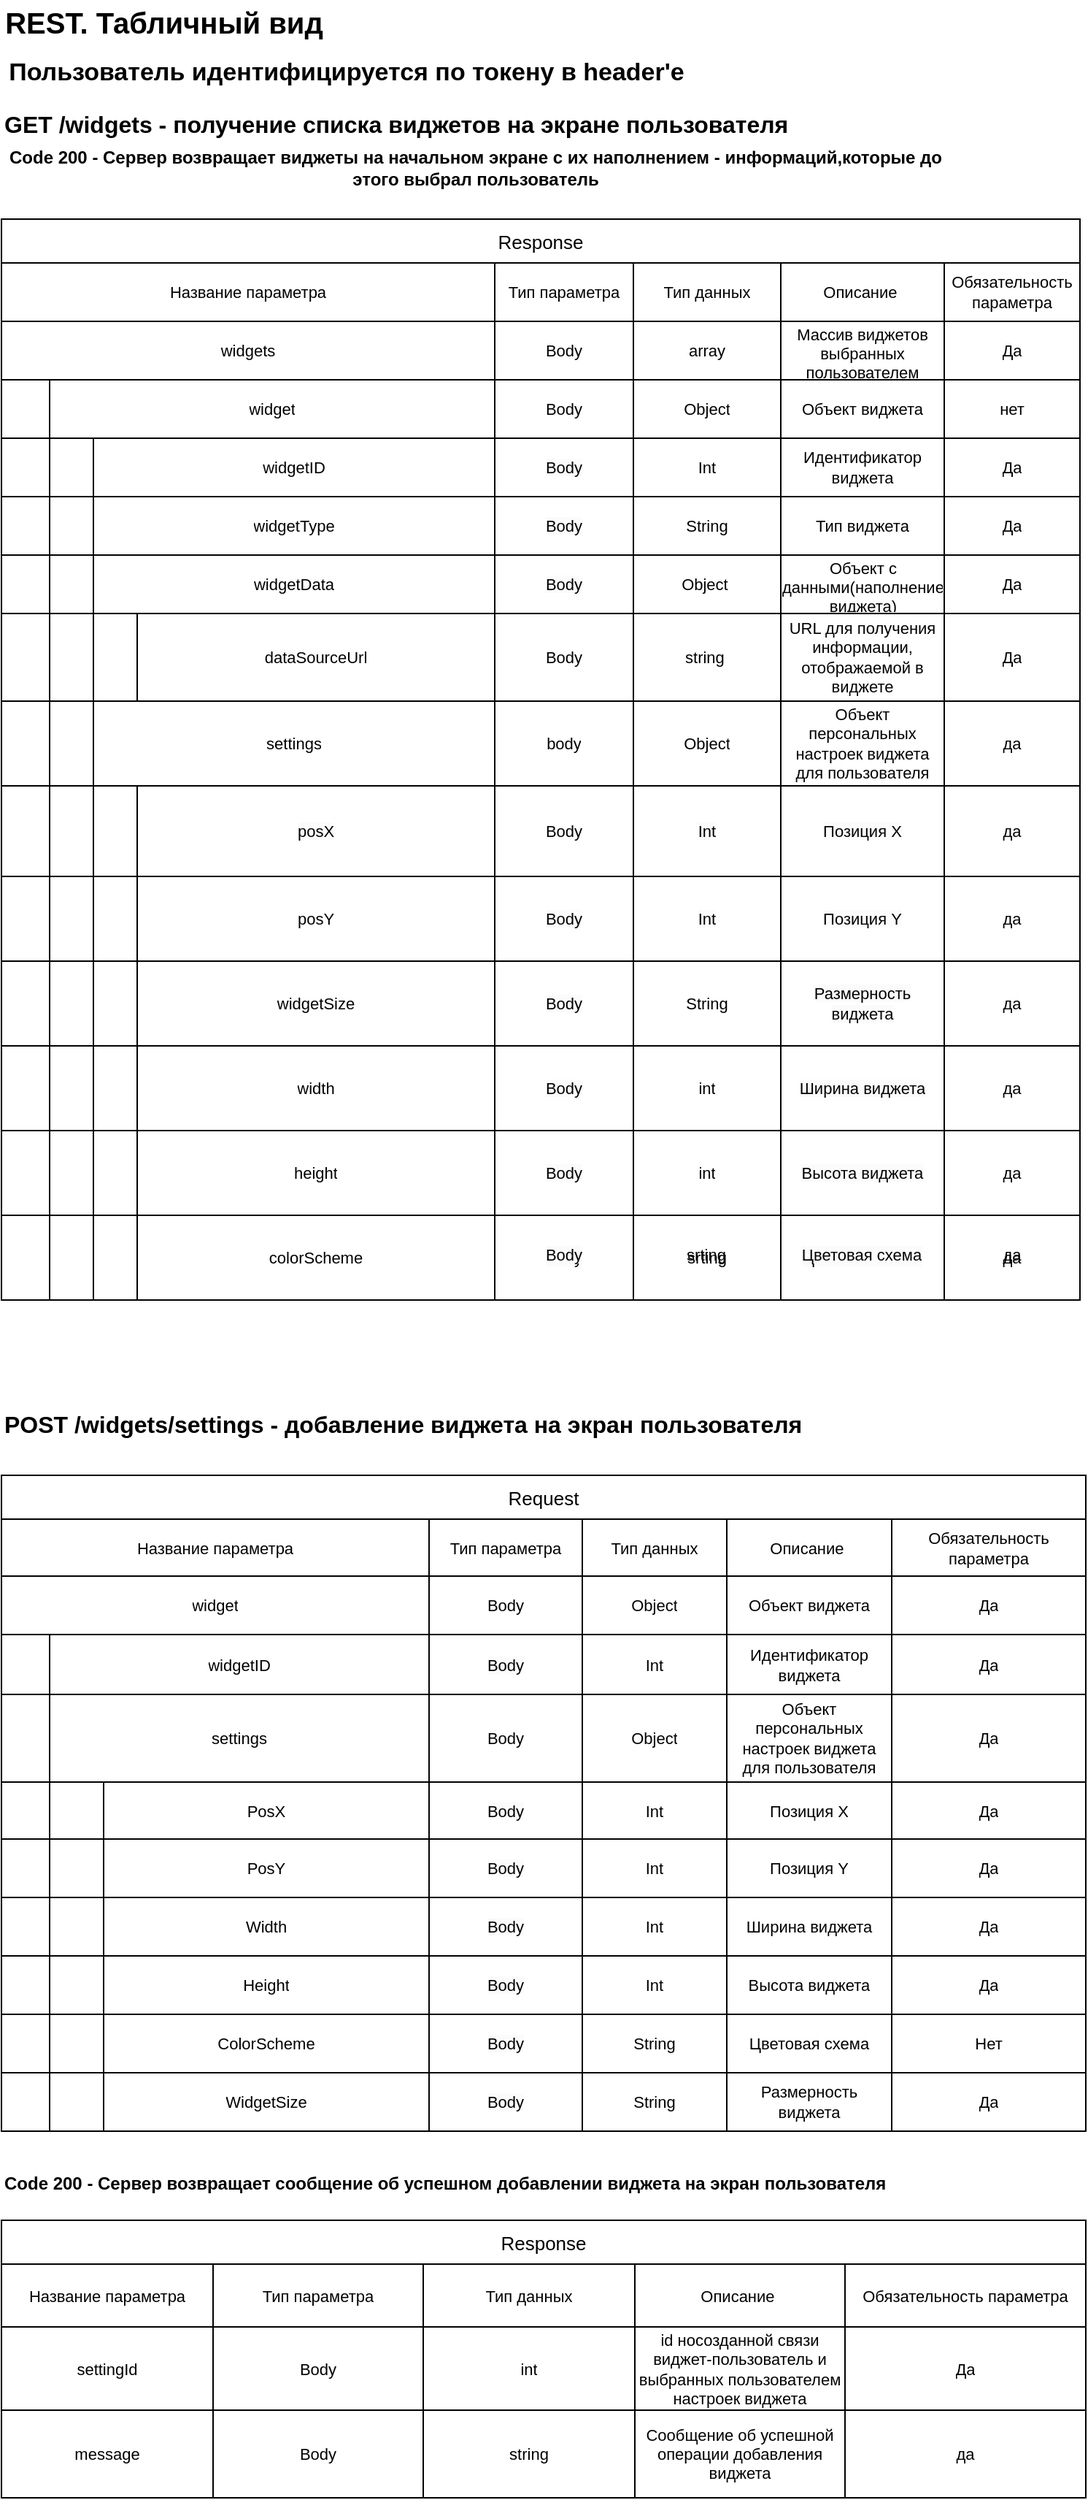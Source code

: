 <mxfile version="25.0.3">
  <diagram name="Страница — 2" id="AXcevn2bwhXFgxY4dPaq">
    <mxGraphModel dx="838" dy="620" grid="1" gridSize="10" guides="1" tooltips="1" connect="1" arrows="1" fold="1" page="1" pageScale="1" pageWidth="827" pageHeight="1169" math="0" shadow="0">
      <root>
        <mxCell id="0" />
        <mxCell id="1" parent="0" />
        <mxCell id="zNFJ4cj6PXObmbsLO68b-1" value="GET /widgets - получение списка виджетов на экране пользователя" style="text;html=1;align=left;verticalAlign=middle;whiteSpace=wrap;rounded=0;fontStyle=1;fontSize=16;" vertex="1" parent="1">
          <mxGeometry x="37" y="100" width="623" height="30" as="geometry" />
        </mxCell>
        <mxCell id="zNFJ4cj6PXObmbsLO68b-2" value="Response" style="shape=table;startSize=30;container=1;collapsible=0;childLayout=tableLayout;strokeColor=default;fontSize=13;" vertex="1" parent="1">
          <mxGeometry x="37" y="180" width="739" height="740" as="geometry" />
        </mxCell>
        <mxCell id="zNFJ4cj6PXObmbsLO68b-3" style="shape=tableRow;horizontal=0;startSize=0;swimlaneHead=0;swimlaneBody=0;strokeColor=inherit;top=0;left=0;bottom=0;right=0;collapsible=0;dropTarget=0;fillColor=none;points=[[0,0.5],[1,0.5]];portConstraint=eastwest;fontSize=16;" vertex="1" parent="zNFJ4cj6PXObmbsLO68b-2">
          <mxGeometry y="30" width="739" height="40" as="geometry" />
        </mxCell>
        <mxCell id="zNFJ4cj6PXObmbsLO68b-4" value="Название параметра" style="shape=partialRectangle;html=1;whiteSpace=wrap;connectable=0;strokeColor=inherit;overflow=hidden;fillColor=none;top=0;left=0;bottom=0;right=0;pointerEvents=1;fontSize=11;rowspan=1;colspan=4;" vertex="1" parent="zNFJ4cj6PXObmbsLO68b-3">
          <mxGeometry width="338" height="40" as="geometry">
            <mxRectangle width="33" height="40" as="alternateBounds" />
          </mxGeometry>
        </mxCell>
        <mxCell id="zNFJ4cj6PXObmbsLO68b-5" value="Название параметра" style="shape=partialRectangle;html=1;whiteSpace=wrap;connectable=0;strokeColor=inherit;overflow=hidden;fillColor=none;top=0;left=0;bottom=0;right=0;pointerEvents=1;fontSize=11;" vertex="1" visible="0" parent="zNFJ4cj6PXObmbsLO68b-3">
          <mxGeometry x="33" width="30" height="40" as="geometry">
            <mxRectangle width="30" height="40" as="alternateBounds" />
          </mxGeometry>
        </mxCell>
        <mxCell id="zNFJ4cj6PXObmbsLO68b-6" style="shape=partialRectangle;html=1;whiteSpace=wrap;connectable=0;strokeColor=inherit;overflow=hidden;fillColor=none;top=0;left=0;bottom=0;right=0;pointerEvents=1;fontSize=11;" vertex="1" visible="0" parent="zNFJ4cj6PXObmbsLO68b-3">
          <mxGeometry x="63" width="30" height="40" as="geometry">
            <mxRectangle width="30" height="40" as="alternateBounds" />
          </mxGeometry>
        </mxCell>
        <mxCell id="zNFJ4cj6PXObmbsLO68b-7" value="Название параметра" style="shape=partialRectangle;html=1;whiteSpace=wrap;connectable=0;strokeColor=inherit;overflow=hidden;fillColor=none;top=0;left=0;bottom=0;right=0;pointerEvents=1;fontSize=11;" vertex="1" visible="0" parent="zNFJ4cj6PXObmbsLO68b-3">
          <mxGeometry x="93" width="245" height="40" as="geometry">
            <mxRectangle width="245" height="40" as="alternateBounds" />
          </mxGeometry>
        </mxCell>
        <mxCell id="zNFJ4cj6PXObmbsLO68b-8" value="Тип параметра" style="shape=partialRectangle;html=1;whiteSpace=wrap;connectable=0;strokeColor=inherit;overflow=hidden;fillColor=none;top=0;left=0;bottom=0;right=0;pointerEvents=1;fontSize=11;" vertex="1" parent="zNFJ4cj6PXObmbsLO68b-3">
          <mxGeometry x="338" width="95" height="40" as="geometry">
            <mxRectangle width="95" height="40" as="alternateBounds" />
          </mxGeometry>
        </mxCell>
        <mxCell id="zNFJ4cj6PXObmbsLO68b-9" value="Тип данных" style="shape=partialRectangle;html=1;whiteSpace=wrap;connectable=0;strokeColor=inherit;overflow=hidden;fillColor=none;top=0;left=0;bottom=0;right=0;pointerEvents=1;fontSize=11;" vertex="1" parent="zNFJ4cj6PXObmbsLO68b-3">
          <mxGeometry x="433" width="101" height="40" as="geometry">
            <mxRectangle width="101" height="40" as="alternateBounds" />
          </mxGeometry>
        </mxCell>
        <mxCell id="zNFJ4cj6PXObmbsLO68b-10" value="Описание&amp;nbsp;" style="shape=partialRectangle;html=1;whiteSpace=wrap;connectable=0;strokeColor=inherit;overflow=hidden;fillColor=none;top=0;left=0;bottom=0;right=0;pointerEvents=1;fontSize=11;" vertex="1" parent="zNFJ4cj6PXObmbsLO68b-3">
          <mxGeometry x="534" width="112" height="40" as="geometry">
            <mxRectangle width="112" height="40" as="alternateBounds" />
          </mxGeometry>
        </mxCell>
        <mxCell id="zNFJ4cj6PXObmbsLO68b-11" value="Обязательность параметра" style="shape=partialRectangle;html=1;whiteSpace=wrap;connectable=0;strokeColor=inherit;overflow=hidden;fillColor=none;top=0;left=0;bottom=0;right=0;pointerEvents=1;fontSize=11;" vertex="1" parent="zNFJ4cj6PXObmbsLO68b-3">
          <mxGeometry x="646" width="93" height="40" as="geometry">
            <mxRectangle width="93" height="40" as="alternateBounds" />
          </mxGeometry>
        </mxCell>
        <mxCell id="zNFJ4cj6PXObmbsLO68b-12" value="" style="shape=tableRow;horizontal=0;startSize=0;swimlaneHead=0;swimlaneBody=0;strokeColor=inherit;top=0;left=0;bottom=0;right=0;collapsible=0;dropTarget=0;fillColor=none;points=[[0,0.5],[1,0.5]];portConstraint=eastwest;fontSize=16;" vertex="1" parent="zNFJ4cj6PXObmbsLO68b-2">
          <mxGeometry y="70" width="739" height="40" as="geometry" />
        </mxCell>
        <mxCell id="zNFJ4cj6PXObmbsLO68b-13" value="widgets" style="shape=partialRectangle;html=1;whiteSpace=wrap;connectable=0;strokeColor=inherit;overflow=hidden;fillColor=none;top=0;left=0;bottom=0;right=0;pointerEvents=1;fontSize=11;rowspan=1;colspan=4;" vertex="1" parent="zNFJ4cj6PXObmbsLO68b-12">
          <mxGeometry width="338" height="40" as="geometry">
            <mxRectangle width="33" height="40" as="alternateBounds" />
          </mxGeometry>
        </mxCell>
        <mxCell id="zNFJ4cj6PXObmbsLO68b-14" value="Widgets" style="shape=partialRectangle;html=1;whiteSpace=wrap;connectable=0;strokeColor=inherit;overflow=hidden;fillColor=none;top=0;left=0;bottom=0;right=0;pointerEvents=1;fontSize=11;" vertex="1" visible="0" parent="zNFJ4cj6PXObmbsLO68b-12">
          <mxGeometry x="33" width="30" height="40" as="geometry">
            <mxRectangle width="30" height="40" as="alternateBounds" />
          </mxGeometry>
        </mxCell>
        <mxCell id="zNFJ4cj6PXObmbsLO68b-15" style="shape=partialRectangle;html=1;whiteSpace=wrap;connectable=0;strokeColor=inherit;overflow=hidden;fillColor=none;top=0;left=0;bottom=0;right=0;pointerEvents=1;fontSize=11;" vertex="1" visible="0" parent="zNFJ4cj6PXObmbsLO68b-12">
          <mxGeometry x="63" width="30" height="40" as="geometry">
            <mxRectangle width="30" height="40" as="alternateBounds" />
          </mxGeometry>
        </mxCell>
        <mxCell id="zNFJ4cj6PXObmbsLO68b-16" value="Widgets" style="shape=partialRectangle;html=1;whiteSpace=wrap;connectable=0;strokeColor=inherit;overflow=hidden;fillColor=none;top=0;left=0;bottom=0;right=0;pointerEvents=1;fontSize=11;" vertex="1" visible="0" parent="zNFJ4cj6PXObmbsLO68b-12">
          <mxGeometry x="93" width="245" height="40" as="geometry">
            <mxRectangle width="245" height="40" as="alternateBounds" />
          </mxGeometry>
        </mxCell>
        <mxCell id="zNFJ4cj6PXObmbsLO68b-17" value="Body" style="shape=partialRectangle;html=1;whiteSpace=wrap;connectable=0;strokeColor=inherit;overflow=hidden;fillColor=none;top=0;left=0;bottom=0;right=0;pointerEvents=1;fontSize=11;" vertex="1" parent="zNFJ4cj6PXObmbsLO68b-12">
          <mxGeometry x="338" width="95" height="40" as="geometry">
            <mxRectangle width="95" height="40" as="alternateBounds" />
          </mxGeometry>
        </mxCell>
        <mxCell id="zNFJ4cj6PXObmbsLO68b-18" value="array" style="shape=partialRectangle;html=1;whiteSpace=wrap;connectable=0;strokeColor=inherit;overflow=hidden;fillColor=none;top=0;left=0;bottom=0;right=0;pointerEvents=1;fontSize=11;" vertex="1" parent="zNFJ4cj6PXObmbsLO68b-12">
          <mxGeometry x="433" width="101" height="40" as="geometry">
            <mxRectangle width="101" height="40" as="alternateBounds" />
          </mxGeometry>
        </mxCell>
        <mxCell id="zNFJ4cj6PXObmbsLO68b-19" value="Массив виджетов выбранных пользователем" style="shape=partialRectangle;html=1;whiteSpace=wrap;connectable=0;strokeColor=inherit;overflow=hidden;fillColor=none;top=0;left=0;bottom=0;right=0;pointerEvents=1;fontSize=11;" vertex="1" parent="zNFJ4cj6PXObmbsLO68b-12">
          <mxGeometry x="534" width="112" height="40" as="geometry">
            <mxRectangle width="112" height="40" as="alternateBounds" />
          </mxGeometry>
        </mxCell>
        <mxCell id="zNFJ4cj6PXObmbsLO68b-20" value="Да" style="shape=partialRectangle;html=1;whiteSpace=wrap;connectable=0;strokeColor=inherit;overflow=hidden;fillColor=none;top=0;left=0;bottom=0;right=0;pointerEvents=1;fontSize=11;" vertex="1" parent="zNFJ4cj6PXObmbsLO68b-12">
          <mxGeometry x="646" width="93" height="40" as="geometry">
            <mxRectangle width="93" height="40" as="alternateBounds" />
          </mxGeometry>
        </mxCell>
        <mxCell id="zNFJ4cj6PXObmbsLO68b-21" value="" style="shape=tableRow;horizontal=0;startSize=0;swimlaneHead=0;swimlaneBody=0;strokeColor=inherit;top=0;left=0;bottom=0;right=0;collapsible=0;dropTarget=0;fillColor=none;points=[[0,0.5],[1,0.5]];portConstraint=eastwest;fontSize=16;" vertex="1" parent="zNFJ4cj6PXObmbsLO68b-2">
          <mxGeometry y="110" width="739" height="40" as="geometry" />
        </mxCell>
        <mxCell id="zNFJ4cj6PXObmbsLO68b-22" style="shape=partialRectangle;html=1;whiteSpace=wrap;connectable=0;strokeColor=inherit;overflow=hidden;fillColor=none;top=0;left=0;bottom=0;right=0;pointerEvents=1;fontSize=11;" vertex="1" parent="zNFJ4cj6PXObmbsLO68b-21">
          <mxGeometry width="33" height="40" as="geometry">
            <mxRectangle width="33" height="40" as="alternateBounds" />
          </mxGeometry>
        </mxCell>
        <mxCell id="zNFJ4cj6PXObmbsLO68b-23" value="widget" style="shape=partialRectangle;html=1;whiteSpace=wrap;connectable=0;strokeColor=inherit;overflow=hidden;fillColor=none;top=0;left=0;bottom=0;right=0;pointerEvents=1;fontSize=11;rowspan=1;colspan=3;" vertex="1" parent="zNFJ4cj6PXObmbsLO68b-21">
          <mxGeometry x="33" width="305" height="40" as="geometry">
            <mxRectangle width="30" height="40" as="alternateBounds" />
          </mxGeometry>
        </mxCell>
        <mxCell id="zNFJ4cj6PXObmbsLO68b-24" value="Widget" style="shape=partialRectangle;html=1;whiteSpace=wrap;connectable=0;strokeColor=inherit;overflow=hidden;fillColor=none;top=0;left=0;bottom=0;right=0;pointerEvents=1;fontSize=11;" vertex="1" visible="0" parent="zNFJ4cj6PXObmbsLO68b-21">
          <mxGeometry x="63" width="30" height="40" as="geometry">
            <mxRectangle width="30" height="40" as="alternateBounds" />
          </mxGeometry>
        </mxCell>
        <mxCell id="zNFJ4cj6PXObmbsLO68b-25" value="Wi" style="shape=partialRectangle;html=1;whiteSpace=wrap;connectable=0;strokeColor=inherit;overflow=hidden;fillColor=none;top=0;left=0;bottom=0;right=0;pointerEvents=1;fontSize=11;" vertex="1" visible="0" parent="zNFJ4cj6PXObmbsLO68b-21">
          <mxGeometry x="93" width="245" height="40" as="geometry">
            <mxRectangle width="245" height="40" as="alternateBounds" />
          </mxGeometry>
        </mxCell>
        <mxCell id="zNFJ4cj6PXObmbsLO68b-26" value="Body" style="shape=partialRectangle;html=1;whiteSpace=wrap;connectable=0;strokeColor=inherit;overflow=hidden;fillColor=none;top=0;left=0;bottom=0;right=0;pointerEvents=1;fontSize=11;" vertex="1" parent="zNFJ4cj6PXObmbsLO68b-21">
          <mxGeometry x="338" width="95" height="40" as="geometry">
            <mxRectangle width="95" height="40" as="alternateBounds" />
          </mxGeometry>
        </mxCell>
        <mxCell id="zNFJ4cj6PXObmbsLO68b-27" value="Object" style="shape=partialRectangle;html=1;whiteSpace=wrap;connectable=0;strokeColor=inherit;overflow=hidden;fillColor=none;top=0;left=0;bottom=0;right=0;pointerEvents=1;fontSize=11;" vertex="1" parent="zNFJ4cj6PXObmbsLO68b-21">
          <mxGeometry x="433" width="101" height="40" as="geometry">
            <mxRectangle width="101" height="40" as="alternateBounds" />
          </mxGeometry>
        </mxCell>
        <mxCell id="zNFJ4cj6PXObmbsLO68b-28" value="Объект виджета" style="shape=partialRectangle;html=1;whiteSpace=wrap;connectable=0;strokeColor=inherit;overflow=hidden;fillColor=none;top=0;left=0;bottom=0;right=0;pointerEvents=1;fontSize=11;" vertex="1" parent="zNFJ4cj6PXObmbsLO68b-21">
          <mxGeometry x="534" width="112" height="40" as="geometry">
            <mxRectangle width="112" height="40" as="alternateBounds" />
          </mxGeometry>
        </mxCell>
        <mxCell id="zNFJ4cj6PXObmbsLO68b-29" value="нет" style="shape=partialRectangle;html=1;whiteSpace=wrap;connectable=0;strokeColor=inherit;overflow=hidden;fillColor=none;top=0;left=0;bottom=0;right=0;pointerEvents=1;fontSize=11;" vertex="1" parent="zNFJ4cj6PXObmbsLO68b-21">
          <mxGeometry x="646" width="93" height="40" as="geometry">
            <mxRectangle width="93" height="40" as="alternateBounds" />
          </mxGeometry>
        </mxCell>
        <mxCell id="zNFJ4cj6PXObmbsLO68b-30" value="" style="shape=tableRow;horizontal=0;startSize=0;swimlaneHead=0;swimlaneBody=0;strokeColor=inherit;top=0;left=0;bottom=0;right=0;collapsible=0;dropTarget=0;fillColor=none;points=[[0,0.5],[1,0.5]];portConstraint=eastwest;fontSize=16;" vertex="1" parent="zNFJ4cj6PXObmbsLO68b-2">
          <mxGeometry y="150" width="739" height="40" as="geometry" />
        </mxCell>
        <mxCell id="zNFJ4cj6PXObmbsLO68b-31" style="shape=partialRectangle;html=1;whiteSpace=wrap;connectable=0;strokeColor=inherit;overflow=hidden;fillColor=none;top=0;left=0;bottom=0;right=0;pointerEvents=1;fontSize=11;" vertex="1" parent="zNFJ4cj6PXObmbsLO68b-30">
          <mxGeometry width="33" height="40" as="geometry">
            <mxRectangle width="33" height="40" as="alternateBounds" />
          </mxGeometry>
        </mxCell>
        <mxCell id="zNFJ4cj6PXObmbsLO68b-32" style="shape=partialRectangle;html=1;whiteSpace=wrap;connectable=0;strokeColor=inherit;overflow=hidden;fillColor=none;top=0;left=0;bottom=0;right=0;pointerEvents=1;fontSize=11;" vertex="1" parent="zNFJ4cj6PXObmbsLO68b-30">
          <mxGeometry x="33" width="30" height="40" as="geometry">
            <mxRectangle width="30" height="40" as="alternateBounds" />
          </mxGeometry>
        </mxCell>
        <mxCell id="zNFJ4cj6PXObmbsLO68b-33" value="widgetID" style="shape=partialRectangle;html=1;whiteSpace=wrap;connectable=0;strokeColor=inherit;overflow=hidden;fillColor=none;top=0;left=0;bottom=0;right=0;pointerEvents=1;fontSize=11;rowspan=1;colspan=2;" vertex="1" parent="zNFJ4cj6PXObmbsLO68b-30">
          <mxGeometry x="63" width="275" height="40" as="geometry">
            <mxRectangle width="30" height="40" as="alternateBounds" />
          </mxGeometry>
        </mxCell>
        <mxCell id="zNFJ4cj6PXObmbsLO68b-34" value="WidgetID" style="shape=partialRectangle;html=1;whiteSpace=wrap;connectable=0;strokeColor=inherit;overflow=hidden;fillColor=none;top=0;left=0;bottom=0;right=0;pointerEvents=1;fontSize=11;" vertex="1" visible="0" parent="zNFJ4cj6PXObmbsLO68b-30">
          <mxGeometry x="93" width="245" height="40" as="geometry">
            <mxRectangle width="245" height="40" as="alternateBounds" />
          </mxGeometry>
        </mxCell>
        <mxCell id="zNFJ4cj6PXObmbsLO68b-35" value="&lt;span style=&quot;caret-color: rgb(0, 0, 0); color: rgb(0, 0, 0); font-family: Helvetica; font-size: 11px; font-style: normal; font-variant-caps: normal; font-weight: 400; letter-spacing: normal; orphans: auto; text-align: center; text-indent: 0px; text-transform: none; white-space: normal; widows: auto; word-spacing: 0px; -webkit-text-stroke-width: 0px; background-color: rgb(251, 251, 251); text-decoration: none; display: inline !important; float: none;&quot;&gt;Body&lt;/span&gt;" style="shape=partialRectangle;html=1;whiteSpace=wrap;connectable=0;strokeColor=inherit;overflow=hidden;fillColor=none;top=0;left=0;bottom=0;right=0;pointerEvents=1;fontSize=11;" vertex="1" parent="zNFJ4cj6PXObmbsLO68b-30">
          <mxGeometry x="338" width="95" height="40" as="geometry">
            <mxRectangle width="95" height="40" as="alternateBounds" />
          </mxGeometry>
        </mxCell>
        <mxCell id="zNFJ4cj6PXObmbsLO68b-36" value="Int" style="shape=partialRectangle;html=1;whiteSpace=wrap;connectable=0;strokeColor=inherit;overflow=hidden;fillColor=none;top=0;left=0;bottom=0;right=0;pointerEvents=1;fontSize=11;" vertex="1" parent="zNFJ4cj6PXObmbsLO68b-30">
          <mxGeometry x="433" width="101" height="40" as="geometry">
            <mxRectangle width="101" height="40" as="alternateBounds" />
          </mxGeometry>
        </mxCell>
        <mxCell id="zNFJ4cj6PXObmbsLO68b-37" value="Идентификатор виджета" style="shape=partialRectangle;html=1;whiteSpace=wrap;connectable=0;strokeColor=inherit;overflow=hidden;fillColor=none;top=0;left=0;bottom=0;right=0;pointerEvents=1;fontSize=11;" vertex="1" parent="zNFJ4cj6PXObmbsLO68b-30">
          <mxGeometry x="534" width="112" height="40" as="geometry">
            <mxRectangle width="112" height="40" as="alternateBounds" />
          </mxGeometry>
        </mxCell>
        <mxCell id="zNFJ4cj6PXObmbsLO68b-38" value="Да" style="shape=partialRectangle;html=1;whiteSpace=wrap;connectable=0;strokeColor=inherit;overflow=hidden;fillColor=none;top=0;left=0;bottom=0;right=0;pointerEvents=1;fontSize=11;" vertex="1" parent="zNFJ4cj6PXObmbsLO68b-30">
          <mxGeometry x="646" width="93" height="40" as="geometry">
            <mxRectangle width="93" height="40" as="alternateBounds" />
          </mxGeometry>
        </mxCell>
        <mxCell id="zNFJ4cj6PXObmbsLO68b-39" style="shape=tableRow;horizontal=0;startSize=0;swimlaneHead=0;swimlaneBody=0;strokeColor=inherit;top=0;left=0;bottom=0;right=0;collapsible=0;dropTarget=0;fillColor=none;points=[[0,0.5],[1,0.5]];portConstraint=eastwest;fontSize=16;" vertex="1" parent="zNFJ4cj6PXObmbsLO68b-2">
          <mxGeometry y="190" width="739" height="40" as="geometry" />
        </mxCell>
        <mxCell id="zNFJ4cj6PXObmbsLO68b-40" style="shape=partialRectangle;html=1;whiteSpace=wrap;connectable=0;strokeColor=inherit;overflow=hidden;fillColor=none;top=0;left=0;bottom=0;right=0;pointerEvents=1;fontSize=11;" vertex="1" parent="zNFJ4cj6PXObmbsLO68b-39">
          <mxGeometry width="33" height="40" as="geometry">
            <mxRectangle width="33" height="40" as="alternateBounds" />
          </mxGeometry>
        </mxCell>
        <mxCell id="zNFJ4cj6PXObmbsLO68b-41" style="shape=partialRectangle;html=1;whiteSpace=wrap;connectable=0;strokeColor=inherit;overflow=hidden;fillColor=none;top=0;left=0;bottom=0;right=0;pointerEvents=1;fontSize=11;" vertex="1" parent="zNFJ4cj6PXObmbsLO68b-39">
          <mxGeometry x="33" width="30" height="40" as="geometry">
            <mxRectangle width="30" height="40" as="alternateBounds" />
          </mxGeometry>
        </mxCell>
        <mxCell id="zNFJ4cj6PXObmbsLO68b-42" value="widgetType" style="shape=partialRectangle;html=1;whiteSpace=wrap;connectable=0;strokeColor=inherit;overflow=hidden;fillColor=none;top=0;left=0;bottom=0;right=0;pointerEvents=1;fontSize=11;rowspan=1;colspan=2;" vertex="1" parent="zNFJ4cj6PXObmbsLO68b-39">
          <mxGeometry x="63" width="275" height="40" as="geometry">
            <mxRectangle width="30" height="40" as="alternateBounds" />
          </mxGeometry>
        </mxCell>
        <mxCell id="zNFJ4cj6PXObmbsLO68b-43" value="WidgetType" style="shape=partialRectangle;html=1;whiteSpace=wrap;connectable=0;strokeColor=inherit;overflow=hidden;fillColor=none;top=0;left=0;bottom=0;right=0;pointerEvents=1;fontSize=11;" vertex="1" visible="0" parent="zNFJ4cj6PXObmbsLO68b-39">
          <mxGeometry x="93" width="245" height="40" as="geometry">
            <mxRectangle width="245" height="40" as="alternateBounds" />
          </mxGeometry>
        </mxCell>
        <mxCell id="zNFJ4cj6PXObmbsLO68b-44" value="&lt;span style=&quot;caret-color: rgb(0, 0, 0); color: rgb(0, 0, 0); font-family: Helvetica; font-size: 11px; font-style: normal; font-variant-caps: normal; font-weight: 400; letter-spacing: normal; orphans: auto; text-align: center; text-indent: 0px; text-transform: none; white-space: normal; widows: auto; word-spacing: 0px; -webkit-text-stroke-width: 0px; background-color: rgb(251, 251, 251); text-decoration: none; display: inline !important; float: none;&quot;&gt;Body&lt;/span&gt;" style="shape=partialRectangle;html=1;whiteSpace=wrap;connectable=0;strokeColor=inherit;overflow=hidden;fillColor=none;top=0;left=0;bottom=0;right=0;pointerEvents=1;fontSize=11;" vertex="1" parent="zNFJ4cj6PXObmbsLO68b-39">
          <mxGeometry x="338" width="95" height="40" as="geometry">
            <mxRectangle width="95" height="40" as="alternateBounds" />
          </mxGeometry>
        </mxCell>
        <mxCell id="zNFJ4cj6PXObmbsLO68b-45" value="String" style="shape=partialRectangle;html=1;whiteSpace=wrap;connectable=0;strokeColor=inherit;overflow=hidden;fillColor=none;top=0;left=0;bottom=0;right=0;pointerEvents=1;fontSize=11;" vertex="1" parent="zNFJ4cj6PXObmbsLO68b-39">
          <mxGeometry x="433" width="101" height="40" as="geometry">
            <mxRectangle width="101" height="40" as="alternateBounds" />
          </mxGeometry>
        </mxCell>
        <mxCell id="zNFJ4cj6PXObmbsLO68b-46" value="Тип виджета" style="shape=partialRectangle;html=1;whiteSpace=wrap;connectable=0;strokeColor=inherit;overflow=hidden;fillColor=none;top=0;left=0;bottom=0;right=0;pointerEvents=1;fontSize=11;" vertex="1" parent="zNFJ4cj6PXObmbsLO68b-39">
          <mxGeometry x="534" width="112" height="40" as="geometry">
            <mxRectangle width="112" height="40" as="alternateBounds" />
          </mxGeometry>
        </mxCell>
        <mxCell id="zNFJ4cj6PXObmbsLO68b-47" value="Да" style="shape=partialRectangle;html=1;whiteSpace=wrap;connectable=0;strokeColor=inherit;overflow=hidden;fillColor=none;top=0;left=0;bottom=0;right=0;pointerEvents=1;fontSize=11;" vertex="1" parent="zNFJ4cj6PXObmbsLO68b-39">
          <mxGeometry x="646" width="93" height="40" as="geometry">
            <mxRectangle width="93" height="40" as="alternateBounds" />
          </mxGeometry>
        </mxCell>
        <mxCell id="zNFJ4cj6PXObmbsLO68b-48" style="shape=tableRow;horizontal=0;startSize=0;swimlaneHead=0;swimlaneBody=0;strokeColor=inherit;top=0;left=0;bottom=0;right=0;collapsible=0;dropTarget=0;fillColor=none;points=[[0,0.5],[1,0.5]];portConstraint=eastwest;fontSize=16;" vertex="1" parent="zNFJ4cj6PXObmbsLO68b-2">
          <mxGeometry y="230" width="739" height="40" as="geometry" />
        </mxCell>
        <mxCell id="zNFJ4cj6PXObmbsLO68b-49" style="shape=partialRectangle;html=1;whiteSpace=wrap;connectable=0;strokeColor=inherit;overflow=hidden;fillColor=none;top=0;left=0;bottom=0;right=0;pointerEvents=1;fontSize=11;" vertex="1" parent="zNFJ4cj6PXObmbsLO68b-48">
          <mxGeometry width="33" height="40" as="geometry">
            <mxRectangle width="33" height="40" as="alternateBounds" />
          </mxGeometry>
        </mxCell>
        <mxCell id="zNFJ4cj6PXObmbsLO68b-50" style="shape=partialRectangle;html=1;whiteSpace=wrap;connectable=0;strokeColor=inherit;overflow=hidden;fillColor=none;top=0;left=0;bottom=0;right=0;pointerEvents=1;fontSize=11;" vertex="1" parent="zNFJ4cj6PXObmbsLO68b-48">
          <mxGeometry x="33" width="30" height="40" as="geometry">
            <mxRectangle width="30" height="40" as="alternateBounds" />
          </mxGeometry>
        </mxCell>
        <mxCell id="zNFJ4cj6PXObmbsLO68b-51" value="widgetData" style="shape=partialRectangle;html=1;whiteSpace=wrap;connectable=0;strokeColor=inherit;overflow=hidden;fillColor=none;top=0;left=0;bottom=0;right=0;pointerEvents=1;fontSize=11;rowspan=1;colspan=2;" vertex="1" parent="zNFJ4cj6PXObmbsLO68b-48">
          <mxGeometry x="63" width="275" height="40" as="geometry">
            <mxRectangle width="30" height="40" as="alternateBounds" />
          </mxGeometry>
        </mxCell>
        <mxCell id="zNFJ4cj6PXObmbsLO68b-52" value="WidgetData" style="shape=partialRectangle;html=1;whiteSpace=wrap;connectable=0;strokeColor=inherit;overflow=hidden;fillColor=none;top=0;left=0;bottom=0;right=0;pointerEvents=1;fontSize=11;" vertex="1" visible="0" parent="zNFJ4cj6PXObmbsLO68b-48">
          <mxGeometry x="93" width="245" height="40" as="geometry">
            <mxRectangle width="245" height="40" as="alternateBounds" />
          </mxGeometry>
        </mxCell>
        <mxCell id="zNFJ4cj6PXObmbsLO68b-53" value="&lt;span style=&quot;caret-color: rgb(0, 0, 0); color: rgb(0, 0, 0); font-family: Helvetica; font-size: 11px; font-style: normal; font-variant-caps: normal; font-weight: 400; letter-spacing: normal; orphans: auto; text-align: center; text-indent: 0px; text-transform: none; white-space: normal; widows: auto; word-spacing: 0px; -webkit-text-stroke-width: 0px; background-color: rgb(251, 251, 251); text-decoration: none; display: inline !important; float: none;&quot;&gt;Body&lt;/span&gt;" style="shape=partialRectangle;html=1;whiteSpace=wrap;connectable=0;strokeColor=inherit;overflow=hidden;fillColor=none;top=0;left=0;bottom=0;right=0;pointerEvents=1;fontSize=11;" vertex="1" parent="zNFJ4cj6PXObmbsLO68b-48">
          <mxGeometry x="338" width="95" height="40" as="geometry">
            <mxRectangle width="95" height="40" as="alternateBounds" />
          </mxGeometry>
        </mxCell>
        <mxCell id="zNFJ4cj6PXObmbsLO68b-54" value="Object&amp;nbsp;" style="shape=partialRectangle;html=1;whiteSpace=wrap;connectable=0;strokeColor=inherit;overflow=hidden;fillColor=none;top=0;left=0;bottom=0;right=0;pointerEvents=1;fontSize=11;" vertex="1" parent="zNFJ4cj6PXObmbsLO68b-48">
          <mxGeometry x="433" width="101" height="40" as="geometry">
            <mxRectangle width="101" height="40" as="alternateBounds" />
          </mxGeometry>
        </mxCell>
        <mxCell id="zNFJ4cj6PXObmbsLO68b-55" value="Объект с данными(наполнение виджета)" style="shape=partialRectangle;html=1;whiteSpace=wrap;connectable=0;strokeColor=inherit;overflow=hidden;fillColor=none;top=0;left=0;bottom=0;right=0;pointerEvents=1;fontSize=11;" vertex="1" parent="zNFJ4cj6PXObmbsLO68b-48">
          <mxGeometry x="534" width="112" height="40" as="geometry">
            <mxRectangle width="112" height="40" as="alternateBounds" />
          </mxGeometry>
        </mxCell>
        <mxCell id="zNFJ4cj6PXObmbsLO68b-56" value="Да" style="shape=partialRectangle;html=1;whiteSpace=wrap;connectable=0;strokeColor=inherit;overflow=hidden;fillColor=none;top=0;left=0;bottom=0;right=0;pointerEvents=1;fontSize=11;" vertex="1" parent="zNFJ4cj6PXObmbsLO68b-48">
          <mxGeometry x="646" width="93" height="40" as="geometry">
            <mxRectangle width="93" height="40" as="alternateBounds" />
          </mxGeometry>
        </mxCell>
        <mxCell id="zNFJ4cj6PXObmbsLO68b-57" style="shape=tableRow;horizontal=0;startSize=0;swimlaneHead=0;swimlaneBody=0;strokeColor=inherit;top=0;left=0;bottom=0;right=0;collapsible=0;dropTarget=0;fillColor=none;points=[[0,0.5],[1,0.5]];portConstraint=eastwest;fontSize=16;" vertex="1" parent="zNFJ4cj6PXObmbsLO68b-2">
          <mxGeometry y="270" width="739" height="60" as="geometry" />
        </mxCell>
        <mxCell id="zNFJ4cj6PXObmbsLO68b-58" style="shape=partialRectangle;html=1;whiteSpace=wrap;connectable=0;strokeColor=inherit;overflow=hidden;fillColor=none;top=0;left=0;bottom=0;right=0;pointerEvents=1;fontSize=11;" vertex="1" parent="zNFJ4cj6PXObmbsLO68b-57">
          <mxGeometry width="33" height="60" as="geometry">
            <mxRectangle width="33" height="60" as="alternateBounds" />
          </mxGeometry>
        </mxCell>
        <mxCell id="zNFJ4cj6PXObmbsLO68b-59" style="shape=partialRectangle;html=1;whiteSpace=wrap;connectable=0;strokeColor=inherit;overflow=hidden;fillColor=none;top=0;left=0;bottom=0;right=0;pointerEvents=1;fontSize=11;" vertex="1" parent="zNFJ4cj6PXObmbsLO68b-57">
          <mxGeometry x="33" width="30" height="60" as="geometry">
            <mxRectangle width="30" height="60" as="alternateBounds" />
          </mxGeometry>
        </mxCell>
        <mxCell id="zNFJ4cj6PXObmbsLO68b-60" style="shape=partialRectangle;html=1;whiteSpace=wrap;connectable=0;strokeColor=inherit;overflow=hidden;fillColor=none;top=0;left=0;bottom=0;right=0;pointerEvents=1;fontSize=11;" vertex="1" parent="zNFJ4cj6PXObmbsLO68b-57">
          <mxGeometry x="63" width="30" height="60" as="geometry">
            <mxRectangle width="30" height="60" as="alternateBounds" />
          </mxGeometry>
        </mxCell>
        <mxCell id="zNFJ4cj6PXObmbsLO68b-61" value="dataSourceUrl" style="shape=partialRectangle;html=1;whiteSpace=wrap;connectable=1;strokeColor=inherit;overflow=hidden;fillColor=none;top=0;left=0;bottom=0;right=0;pointerEvents=1;fontSize=11;container=1;movable=1;resizable=1;rotatable=1;deletable=1;editable=1;locked=0;" vertex="1" parent="zNFJ4cj6PXObmbsLO68b-57">
          <mxGeometry x="93" width="245" height="60" as="geometry">
            <mxRectangle width="245" height="60" as="alternateBounds" />
          </mxGeometry>
        </mxCell>
        <mxCell id="zNFJ4cj6PXObmbsLO68b-62" value="Body" style="shape=partialRectangle;html=1;whiteSpace=wrap;connectable=0;strokeColor=inherit;overflow=hidden;fillColor=none;top=0;left=0;bottom=0;right=0;pointerEvents=1;fontSize=11;" vertex="1" parent="zNFJ4cj6PXObmbsLO68b-57">
          <mxGeometry x="338" width="95" height="60" as="geometry">
            <mxRectangle width="95" height="60" as="alternateBounds" />
          </mxGeometry>
        </mxCell>
        <mxCell id="zNFJ4cj6PXObmbsLO68b-63" value="string&amp;nbsp;" style="shape=partialRectangle;html=1;whiteSpace=wrap;connectable=0;strokeColor=inherit;overflow=hidden;fillColor=none;top=0;left=0;bottom=0;right=0;pointerEvents=1;fontSize=11;" vertex="1" parent="zNFJ4cj6PXObmbsLO68b-57">
          <mxGeometry x="433" width="101" height="60" as="geometry">
            <mxRectangle width="101" height="60" as="alternateBounds" />
          </mxGeometry>
        </mxCell>
        <mxCell id="zNFJ4cj6PXObmbsLO68b-64" value="URL для получения информации, отображаемой в виджете" style="shape=partialRectangle;html=1;whiteSpace=wrap;connectable=0;strokeColor=inherit;overflow=hidden;fillColor=none;top=0;left=0;bottom=0;right=0;pointerEvents=1;fontSize=11;" vertex="1" parent="zNFJ4cj6PXObmbsLO68b-57">
          <mxGeometry x="534" width="112" height="60" as="geometry">
            <mxRectangle width="112" height="60" as="alternateBounds" />
          </mxGeometry>
        </mxCell>
        <mxCell id="zNFJ4cj6PXObmbsLO68b-65" value="Да" style="shape=partialRectangle;html=1;whiteSpace=wrap;connectable=0;strokeColor=inherit;overflow=hidden;fillColor=none;top=0;left=0;bottom=0;right=0;pointerEvents=1;fontSize=11;" vertex="1" parent="zNFJ4cj6PXObmbsLO68b-57">
          <mxGeometry x="646" width="93" height="60" as="geometry">
            <mxRectangle width="93" height="60" as="alternateBounds" />
          </mxGeometry>
        </mxCell>
        <mxCell id="zNFJ4cj6PXObmbsLO68b-66" style="shape=tableRow;horizontal=0;startSize=0;swimlaneHead=0;swimlaneBody=0;strokeColor=inherit;top=0;left=0;bottom=0;right=0;collapsible=0;dropTarget=0;fillColor=none;points=[[0,0.5],[1,0.5]];portConstraint=eastwest;fontSize=16;" vertex="1" parent="zNFJ4cj6PXObmbsLO68b-2">
          <mxGeometry y="330" width="739" height="58" as="geometry" />
        </mxCell>
        <mxCell id="zNFJ4cj6PXObmbsLO68b-67" style="shape=partialRectangle;html=1;whiteSpace=wrap;connectable=0;strokeColor=inherit;overflow=hidden;fillColor=none;top=0;left=0;bottom=0;right=0;pointerEvents=1;fontSize=11;" vertex="1" parent="zNFJ4cj6PXObmbsLO68b-66">
          <mxGeometry width="33" height="58" as="geometry">
            <mxRectangle width="33" height="58" as="alternateBounds" />
          </mxGeometry>
        </mxCell>
        <mxCell id="zNFJ4cj6PXObmbsLO68b-68" style="shape=partialRectangle;html=1;whiteSpace=wrap;connectable=0;strokeColor=inherit;overflow=hidden;fillColor=none;top=0;left=0;bottom=0;right=0;pointerEvents=1;fontSize=11;" vertex="1" parent="zNFJ4cj6PXObmbsLO68b-66">
          <mxGeometry x="33" width="30" height="58" as="geometry">
            <mxRectangle width="30" height="58" as="alternateBounds" />
          </mxGeometry>
        </mxCell>
        <mxCell id="zNFJ4cj6PXObmbsLO68b-69" value="settings" style="shape=partialRectangle;html=1;whiteSpace=wrap;connectable=0;strokeColor=inherit;overflow=hidden;fillColor=none;top=0;left=0;bottom=0;right=0;pointerEvents=1;fontSize=11;rowspan=1;colspan=2;" vertex="1" parent="zNFJ4cj6PXObmbsLO68b-66">
          <mxGeometry x="63" width="275" height="58" as="geometry">
            <mxRectangle width="30" height="58" as="alternateBounds" />
          </mxGeometry>
        </mxCell>
        <mxCell id="zNFJ4cj6PXObmbsLO68b-70" style="shape=partialRectangle;html=1;whiteSpace=wrap;connectable=1;strokeColor=inherit;overflow=hidden;fillColor=none;top=0;left=0;bottom=0;right=0;pointerEvents=1;fontSize=11;container=1;movable=1;resizable=1;rotatable=1;deletable=1;editable=1;locked=0;" vertex="1" visible="0" parent="zNFJ4cj6PXObmbsLO68b-66">
          <mxGeometry x="93" width="245" height="58" as="geometry">
            <mxRectangle width="245" height="58" as="alternateBounds" />
          </mxGeometry>
        </mxCell>
        <mxCell id="zNFJ4cj6PXObmbsLO68b-71" value="body" style="shape=partialRectangle;html=1;whiteSpace=wrap;connectable=0;strokeColor=inherit;overflow=hidden;fillColor=none;top=0;left=0;bottom=0;right=0;pointerEvents=1;fontSize=11;" vertex="1" parent="zNFJ4cj6PXObmbsLO68b-66">
          <mxGeometry x="338" width="95" height="58" as="geometry">
            <mxRectangle width="95" height="58" as="alternateBounds" />
          </mxGeometry>
        </mxCell>
        <mxCell id="zNFJ4cj6PXObmbsLO68b-72" value="Object" style="shape=partialRectangle;html=1;whiteSpace=wrap;connectable=0;strokeColor=inherit;overflow=hidden;fillColor=none;top=0;left=0;bottom=0;right=0;pointerEvents=1;fontSize=11;" vertex="1" parent="zNFJ4cj6PXObmbsLO68b-66">
          <mxGeometry x="433" width="101" height="58" as="geometry">
            <mxRectangle width="101" height="58" as="alternateBounds" />
          </mxGeometry>
        </mxCell>
        <mxCell id="zNFJ4cj6PXObmbsLO68b-73" value="Объект персональных настроек виджета для пользователя" style="shape=partialRectangle;html=1;whiteSpace=wrap;connectable=0;strokeColor=inherit;overflow=hidden;fillColor=none;top=0;left=0;bottom=0;right=0;pointerEvents=1;fontSize=11;" vertex="1" parent="zNFJ4cj6PXObmbsLO68b-66">
          <mxGeometry x="534" width="112" height="58" as="geometry">
            <mxRectangle width="112" height="58" as="alternateBounds" />
          </mxGeometry>
        </mxCell>
        <mxCell id="zNFJ4cj6PXObmbsLO68b-74" value="да" style="shape=partialRectangle;html=1;whiteSpace=wrap;connectable=0;strokeColor=inherit;overflow=hidden;fillColor=none;top=0;left=0;bottom=0;right=0;pointerEvents=1;fontSize=11;" vertex="1" parent="zNFJ4cj6PXObmbsLO68b-66">
          <mxGeometry x="646" width="93" height="58" as="geometry">
            <mxRectangle width="93" height="58" as="alternateBounds" />
          </mxGeometry>
        </mxCell>
        <mxCell id="zNFJ4cj6PXObmbsLO68b-75" style="shape=tableRow;horizontal=0;startSize=0;swimlaneHead=0;swimlaneBody=0;strokeColor=inherit;top=0;left=0;bottom=0;right=0;collapsible=0;dropTarget=0;fillColor=none;points=[[0,0.5],[1,0.5]];portConstraint=eastwest;fontSize=16;" vertex="1" parent="zNFJ4cj6PXObmbsLO68b-2">
          <mxGeometry y="388" width="739" height="62" as="geometry" />
        </mxCell>
        <mxCell id="zNFJ4cj6PXObmbsLO68b-76" style="shape=partialRectangle;html=1;whiteSpace=wrap;connectable=0;strokeColor=inherit;overflow=hidden;fillColor=none;top=0;left=0;bottom=0;right=0;pointerEvents=1;fontSize=11;" vertex="1" parent="zNFJ4cj6PXObmbsLO68b-75">
          <mxGeometry width="33" height="62" as="geometry">
            <mxRectangle width="33" height="62" as="alternateBounds" />
          </mxGeometry>
        </mxCell>
        <mxCell id="zNFJ4cj6PXObmbsLO68b-77" style="shape=partialRectangle;html=1;whiteSpace=wrap;connectable=0;strokeColor=inherit;overflow=hidden;fillColor=none;top=0;left=0;bottom=0;right=0;pointerEvents=1;fontSize=11;" vertex="1" parent="zNFJ4cj6PXObmbsLO68b-75">
          <mxGeometry x="33" width="30" height="62" as="geometry">
            <mxRectangle width="30" height="62" as="alternateBounds" />
          </mxGeometry>
        </mxCell>
        <mxCell id="zNFJ4cj6PXObmbsLO68b-78" style="shape=partialRectangle;html=1;whiteSpace=wrap;connectable=0;strokeColor=inherit;overflow=hidden;fillColor=none;top=0;left=0;bottom=0;right=0;pointerEvents=1;fontSize=11;" vertex="1" parent="zNFJ4cj6PXObmbsLO68b-75">
          <mxGeometry x="63" width="30" height="62" as="geometry">
            <mxRectangle width="30" height="62" as="alternateBounds" />
          </mxGeometry>
        </mxCell>
        <mxCell id="zNFJ4cj6PXObmbsLO68b-79" value="&lt;span style=&quot;caret-color: rgb(0, 0, 0); color: rgb(0, 0, 0); font-family: Helvetica; font-size: 11px; font-style: normal; font-variant-caps: normal; font-weight: 400; letter-spacing: normal; orphans: auto; text-align: center; text-indent: 0px; text-transform: none; white-space: normal; widows: auto; word-spacing: 0px; -webkit-text-stroke-width: 0px; background-color: rgb(251, 251, 251); text-decoration: none; display: inline !important; float: none;&quot;&gt;posX&lt;/span&gt;" style="shape=partialRectangle;html=1;whiteSpace=wrap;connectable=1;strokeColor=inherit;overflow=hidden;fillColor=none;top=0;left=0;bottom=0;right=0;pointerEvents=1;fontSize=11;container=1;movable=1;resizable=1;rotatable=1;deletable=1;editable=1;locked=0;" vertex="1" parent="zNFJ4cj6PXObmbsLO68b-75">
          <mxGeometry x="93" width="245" height="62" as="geometry">
            <mxRectangle width="245" height="62" as="alternateBounds" />
          </mxGeometry>
        </mxCell>
        <mxCell id="zNFJ4cj6PXObmbsLO68b-80" value="Body" style="shape=partialRectangle;html=1;whiteSpace=wrap;connectable=0;strokeColor=inherit;overflow=hidden;fillColor=none;top=0;left=0;bottom=0;right=0;pointerEvents=1;fontSize=11;" vertex="1" parent="zNFJ4cj6PXObmbsLO68b-75">
          <mxGeometry x="338" width="95" height="62" as="geometry">
            <mxRectangle width="95" height="62" as="alternateBounds" />
          </mxGeometry>
        </mxCell>
        <mxCell id="zNFJ4cj6PXObmbsLO68b-81" value="&lt;span style=&quot;caret-color: rgb(0, 0, 0); color: rgb(0, 0, 0); font-family: Helvetica; font-size: 11px; font-style: normal; font-variant-caps: normal; font-weight: 400; letter-spacing: normal; orphans: auto; text-align: center; text-indent: 0px; text-transform: none; white-space: normal; widows: auto; word-spacing: 0px; -webkit-text-stroke-width: 0px; background-color: rgb(251, 251, 251); text-decoration: none; display: inline !important; float: none;&quot;&gt;Int&lt;/span&gt;" style="shape=partialRectangle;html=1;whiteSpace=wrap;connectable=0;strokeColor=inherit;overflow=hidden;fillColor=none;top=0;left=0;bottom=0;right=0;pointerEvents=1;fontSize=11;" vertex="1" parent="zNFJ4cj6PXObmbsLO68b-75">
          <mxGeometry x="433" width="101" height="62" as="geometry">
            <mxRectangle width="101" height="62" as="alternateBounds" />
          </mxGeometry>
        </mxCell>
        <mxCell id="zNFJ4cj6PXObmbsLO68b-82" value="&lt;span style=&quot;caret-color: rgb(0, 0, 0); color: rgb(0, 0, 0); font-family: Helvetica; font-size: 11px; font-style: normal; font-variant-caps: normal; font-weight: 400; letter-spacing: normal; orphans: auto; text-align: center; text-indent: 0px; text-transform: none; white-space: normal; widows: auto; word-spacing: 0px; -webkit-text-stroke-width: 0px; background-color: rgb(251, 251, 251); text-decoration: none; display: inline !important; float: none;&quot;&gt;Позиция Х&lt;/span&gt;" style="shape=partialRectangle;html=1;whiteSpace=wrap;connectable=0;strokeColor=inherit;overflow=hidden;fillColor=none;top=0;left=0;bottom=0;right=0;pointerEvents=1;fontSize=11;" vertex="1" parent="zNFJ4cj6PXObmbsLO68b-75">
          <mxGeometry x="534" width="112" height="62" as="geometry">
            <mxRectangle width="112" height="62" as="alternateBounds" />
          </mxGeometry>
        </mxCell>
        <mxCell id="zNFJ4cj6PXObmbsLO68b-83" value="да" style="shape=partialRectangle;html=1;whiteSpace=wrap;connectable=0;strokeColor=inherit;overflow=hidden;fillColor=none;top=0;left=0;bottom=0;right=0;pointerEvents=1;fontSize=11;" vertex="1" parent="zNFJ4cj6PXObmbsLO68b-75">
          <mxGeometry x="646" width="93" height="62" as="geometry">
            <mxRectangle width="93" height="62" as="alternateBounds" />
          </mxGeometry>
        </mxCell>
        <mxCell id="zNFJ4cj6PXObmbsLO68b-84" style="shape=tableRow;horizontal=0;startSize=0;swimlaneHead=0;swimlaneBody=0;strokeColor=inherit;top=0;left=0;bottom=0;right=0;collapsible=0;dropTarget=0;fillColor=none;points=[[0,0.5],[1,0.5]];portConstraint=eastwest;fontSize=16;" vertex="1" parent="zNFJ4cj6PXObmbsLO68b-2">
          <mxGeometry y="450" width="739" height="58" as="geometry" />
        </mxCell>
        <mxCell id="zNFJ4cj6PXObmbsLO68b-85" style="shape=partialRectangle;html=1;whiteSpace=wrap;connectable=0;strokeColor=inherit;overflow=hidden;fillColor=none;top=0;left=0;bottom=0;right=0;pointerEvents=1;fontSize=11;" vertex="1" parent="zNFJ4cj6PXObmbsLO68b-84">
          <mxGeometry width="33" height="58" as="geometry">
            <mxRectangle width="33" height="58" as="alternateBounds" />
          </mxGeometry>
        </mxCell>
        <mxCell id="zNFJ4cj6PXObmbsLO68b-86" style="shape=partialRectangle;html=1;whiteSpace=wrap;connectable=0;strokeColor=inherit;overflow=hidden;fillColor=none;top=0;left=0;bottom=0;right=0;pointerEvents=1;fontSize=11;" vertex="1" parent="zNFJ4cj6PXObmbsLO68b-84">
          <mxGeometry x="33" width="30" height="58" as="geometry">
            <mxRectangle width="30" height="58" as="alternateBounds" />
          </mxGeometry>
        </mxCell>
        <mxCell id="zNFJ4cj6PXObmbsLO68b-87" style="shape=partialRectangle;html=1;whiteSpace=wrap;connectable=0;strokeColor=inherit;overflow=hidden;fillColor=none;top=0;left=0;bottom=0;right=0;pointerEvents=1;fontSize=11;" vertex="1" parent="zNFJ4cj6PXObmbsLO68b-84">
          <mxGeometry x="63" width="30" height="58" as="geometry">
            <mxRectangle width="30" height="58" as="alternateBounds" />
          </mxGeometry>
        </mxCell>
        <mxCell id="zNFJ4cj6PXObmbsLO68b-88" value="posY" style="shape=partialRectangle;html=1;whiteSpace=wrap;connectable=1;strokeColor=inherit;overflow=hidden;fillColor=none;top=0;left=0;bottom=0;right=0;pointerEvents=1;fontSize=11;container=1;movable=1;resizable=1;rotatable=1;deletable=1;editable=1;locked=0;" vertex="1" parent="zNFJ4cj6PXObmbsLO68b-84">
          <mxGeometry x="93" width="245" height="58" as="geometry">
            <mxRectangle width="245" height="58" as="alternateBounds" />
          </mxGeometry>
        </mxCell>
        <mxCell id="zNFJ4cj6PXObmbsLO68b-89" value="&lt;span style=&quot;caret-color: rgb(0, 0, 0); color: rgb(0, 0, 0); font-family: Helvetica; font-size: 11px; font-style: normal; font-variant-caps: normal; font-weight: 400; letter-spacing: normal; orphans: auto; text-align: center; text-indent: 0px; text-transform: none; white-space: normal; widows: auto; word-spacing: 0px; -webkit-text-stroke-width: 0px; background-color: rgb(251, 251, 251); text-decoration: none; display: inline !important; float: none;&quot;&gt;Body&lt;/span&gt;" style="shape=partialRectangle;html=1;whiteSpace=wrap;connectable=0;strokeColor=inherit;overflow=hidden;fillColor=none;top=0;left=0;bottom=0;right=0;pointerEvents=1;fontSize=11;" vertex="1" parent="zNFJ4cj6PXObmbsLO68b-84">
          <mxGeometry x="338" width="95" height="58" as="geometry">
            <mxRectangle width="95" height="58" as="alternateBounds" />
          </mxGeometry>
        </mxCell>
        <mxCell id="zNFJ4cj6PXObmbsLO68b-90" value="&lt;span style=&quot;caret-color: rgb(0, 0, 0); color: rgb(0, 0, 0); font-family: Helvetica; font-size: 11px; font-style: normal; font-variant-caps: normal; font-weight: 400; letter-spacing: normal; orphans: auto; text-align: center; text-indent: 0px; text-transform: none; white-space: normal; widows: auto; word-spacing: 0px; -webkit-text-stroke-width: 0px; background-color: rgb(251, 251, 251); text-decoration: none; display: inline !important; float: none;&quot;&gt;Int&lt;/span&gt;" style="shape=partialRectangle;html=1;whiteSpace=wrap;connectable=0;strokeColor=inherit;overflow=hidden;fillColor=none;top=0;left=0;bottom=0;right=0;pointerEvents=1;fontSize=11;" vertex="1" parent="zNFJ4cj6PXObmbsLO68b-84">
          <mxGeometry x="433" width="101" height="58" as="geometry">
            <mxRectangle width="101" height="58" as="alternateBounds" />
          </mxGeometry>
        </mxCell>
        <mxCell id="zNFJ4cj6PXObmbsLO68b-91" value="&lt;span style=&quot;caret-color: rgb(0, 0, 0); color: rgb(0, 0, 0); font-family: Helvetica; font-size: 11px; font-style: normal; font-variant-caps: normal; font-weight: 400; letter-spacing: normal; orphans: auto; text-align: center; text-indent: 0px; text-transform: none; white-space: normal; widows: auto; word-spacing: 0px; -webkit-text-stroke-width: 0px; background-color: rgb(251, 251, 251); text-decoration: none; display: inline !important; float: none;&quot;&gt;Позиция Y&lt;/span&gt;" style="shape=partialRectangle;html=1;whiteSpace=wrap;connectable=0;strokeColor=inherit;overflow=hidden;fillColor=none;top=0;left=0;bottom=0;right=0;pointerEvents=1;fontSize=11;" vertex="1" parent="zNFJ4cj6PXObmbsLO68b-84">
          <mxGeometry x="534" width="112" height="58" as="geometry">
            <mxRectangle width="112" height="58" as="alternateBounds" />
          </mxGeometry>
        </mxCell>
        <mxCell id="zNFJ4cj6PXObmbsLO68b-92" value="да" style="shape=partialRectangle;html=1;whiteSpace=wrap;connectable=0;strokeColor=inherit;overflow=hidden;fillColor=none;top=0;left=0;bottom=0;right=0;pointerEvents=1;fontSize=11;" vertex="1" parent="zNFJ4cj6PXObmbsLO68b-84">
          <mxGeometry x="646" width="93" height="58" as="geometry">
            <mxRectangle width="93" height="58" as="alternateBounds" />
          </mxGeometry>
        </mxCell>
        <mxCell id="zNFJ4cj6PXObmbsLO68b-93" style="shape=tableRow;horizontal=0;startSize=0;swimlaneHead=0;swimlaneBody=0;strokeColor=inherit;top=0;left=0;bottom=0;right=0;collapsible=0;dropTarget=0;fillColor=none;points=[[0,0.5],[1,0.5]];portConstraint=eastwest;fontSize=16;" vertex="1" parent="zNFJ4cj6PXObmbsLO68b-2">
          <mxGeometry y="508" width="739" height="58" as="geometry" />
        </mxCell>
        <mxCell id="zNFJ4cj6PXObmbsLO68b-94" style="shape=partialRectangle;html=1;whiteSpace=wrap;connectable=0;strokeColor=inherit;overflow=hidden;fillColor=none;top=0;left=0;bottom=0;right=0;pointerEvents=1;fontSize=11;" vertex="1" parent="zNFJ4cj6PXObmbsLO68b-93">
          <mxGeometry width="33" height="58" as="geometry">
            <mxRectangle width="33" height="58" as="alternateBounds" />
          </mxGeometry>
        </mxCell>
        <mxCell id="zNFJ4cj6PXObmbsLO68b-95" style="shape=partialRectangle;html=1;whiteSpace=wrap;connectable=0;strokeColor=inherit;overflow=hidden;fillColor=none;top=0;left=0;bottom=0;right=0;pointerEvents=1;fontSize=11;" vertex="1" parent="zNFJ4cj6PXObmbsLO68b-93">
          <mxGeometry x="33" width="30" height="58" as="geometry">
            <mxRectangle width="30" height="58" as="alternateBounds" />
          </mxGeometry>
        </mxCell>
        <mxCell id="zNFJ4cj6PXObmbsLO68b-96" style="shape=partialRectangle;html=1;whiteSpace=wrap;connectable=0;strokeColor=inherit;overflow=hidden;fillColor=none;top=0;left=0;bottom=0;right=0;pointerEvents=1;fontSize=11;" vertex="1" parent="zNFJ4cj6PXObmbsLO68b-93">
          <mxGeometry x="63" width="30" height="58" as="geometry">
            <mxRectangle width="30" height="58" as="alternateBounds" />
          </mxGeometry>
        </mxCell>
        <mxCell id="zNFJ4cj6PXObmbsLO68b-97" value="widgetSize" style="shape=partialRectangle;html=1;whiteSpace=wrap;connectable=1;strokeColor=inherit;overflow=hidden;fillColor=none;top=0;left=0;bottom=0;right=0;pointerEvents=1;fontSize=11;container=1;movable=1;resizable=1;rotatable=1;deletable=1;editable=1;locked=0;" vertex="1" parent="zNFJ4cj6PXObmbsLO68b-93">
          <mxGeometry x="93" width="245" height="58" as="geometry">
            <mxRectangle width="245" height="58" as="alternateBounds" />
          </mxGeometry>
        </mxCell>
        <mxCell id="zNFJ4cj6PXObmbsLO68b-98" value="&lt;span style=&quot;caret-color: rgb(0, 0, 0); color: rgb(0, 0, 0); font-family: Helvetica; font-size: 11px; font-style: normal; font-variant-caps: normal; font-weight: 400; letter-spacing: normal; orphans: auto; text-align: center; text-indent: 0px; text-transform: none; white-space: normal; widows: auto; word-spacing: 0px; -webkit-text-stroke-width: 0px; background-color: rgb(251, 251, 251); text-decoration: none; display: inline !important; float: none;&quot;&gt;Body&lt;/span&gt;" style="shape=partialRectangle;html=1;whiteSpace=wrap;connectable=0;strokeColor=inherit;overflow=hidden;fillColor=none;top=0;left=0;bottom=0;right=0;pointerEvents=1;fontSize=11;" vertex="1" parent="zNFJ4cj6PXObmbsLO68b-93">
          <mxGeometry x="338" width="95" height="58" as="geometry">
            <mxRectangle width="95" height="58" as="alternateBounds" />
          </mxGeometry>
        </mxCell>
        <mxCell id="zNFJ4cj6PXObmbsLO68b-99" value="String" style="shape=partialRectangle;html=1;whiteSpace=wrap;connectable=0;strokeColor=inherit;overflow=hidden;fillColor=none;top=0;left=0;bottom=0;right=0;pointerEvents=1;fontSize=11;" vertex="1" parent="zNFJ4cj6PXObmbsLO68b-93">
          <mxGeometry x="433" width="101" height="58" as="geometry">
            <mxRectangle width="101" height="58" as="alternateBounds" />
          </mxGeometry>
        </mxCell>
        <mxCell id="zNFJ4cj6PXObmbsLO68b-100" value="&lt;span style=&quot;caret-color: rgb(0, 0, 0); color: rgb(0, 0, 0); font-family: Helvetica; font-size: 11px; font-style: normal; font-variant-caps: normal; font-weight: 400; letter-spacing: normal; orphans: auto; text-align: center; text-indent: 0px; text-transform: none; white-space: normal; widows: auto; word-spacing: 0px; -webkit-text-stroke-width: 0px; background-color: rgb(251, 251, 251); text-decoration: none; display: inline !important; float: none;&quot;&gt;Размерность виджета&lt;/span&gt;" style="shape=partialRectangle;html=1;whiteSpace=wrap;connectable=0;strokeColor=inherit;overflow=hidden;fillColor=none;top=0;left=0;bottom=0;right=0;pointerEvents=1;fontSize=11;" vertex="1" parent="zNFJ4cj6PXObmbsLO68b-93">
          <mxGeometry x="534" width="112" height="58" as="geometry">
            <mxRectangle width="112" height="58" as="alternateBounds" />
          </mxGeometry>
        </mxCell>
        <mxCell id="zNFJ4cj6PXObmbsLO68b-101" value="да" style="shape=partialRectangle;html=1;whiteSpace=wrap;connectable=0;strokeColor=inherit;overflow=hidden;fillColor=none;top=0;left=0;bottom=0;right=0;pointerEvents=1;fontSize=11;" vertex="1" parent="zNFJ4cj6PXObmbsLO68b-93">
          <mxGeometry x="646" width="93" height="58" as="geometry">
            <mxRectangle width="93" height="58" as="alternateBounds" />
          </mxGeometry>
        </mxCell>
        <mxCell id="zNFJ4cj6PXObmbsLO68b-102" style="shape=tableRow;horizontal=0;startSize=0;swimlaneHead=0;swimlaneBody=0;strokeColor=inherit;top=0;left=0;bottom=0;right=0;collapsible=0;dropTarget=0;fillColor=none;points=[[0,0.5],[1,0.5]];portConstraint=eastwest;fontSize=16;" vertex="1" parent="zNFJ4cj6PXObmbsLO68b-2">
          <mxGeometry y="566" width="739" height="58" as="geometry" />
        </mxCell>
        <mxCell id="zNFJ4cj6PXObmbsLO68b-103" style="shape=partialRectangle;html=1;whiteSpace=wrap;connectable=0;strokeColor=inherit;overflow=hidden;fillColor=none;top=0;left=0;bottom=0;right=0;pointerEvents=1;fontSize=11;" vertex="1" parent="zNFJ4cj6PXObmbsLO68b-102">
          <mxGeometry width="33" height="58" as="geometry">
            <mxRectangle width="33" height="58" as="alternateBounds" />
          </mxGeometry>
        </mxCell>
        <mxCell id="zNFJ4cj6PXObmbsLO68b-104" style="shape=partialRectangle;html=1;whiteSpace=wrap;connectable=0;strokeColor=inherit;overflow=hidden;fillColor=none;top=0;left=0;bottom=0;right=0;pointerEvents=1;fontSize=11;" vertex="1" parent="zNFJ4cj6PXObmbsLO68b-102">
          <mxGeometry x="33" width="30" height="58" as="geometry">
            <mxRectangle width="30" height="58" as="alternateBounds" />
          </mxGeometry>
        </mxCell>
        <mxCell id="zNFJ4cj6PXObmbsLO68b-105" style="shape=partialRectangle;html=1;whiteSpace=wrap;connectable=0;strokeColor=inherit;overflow=hidden;fillColor=none;top=0;left=0;bottom=0;right=0;pointerEvents=1;fontSize=11;" vertex="1" parent="zNFJ4cj6PXObmbsLO68b-102">
          <mxGeometry x="63" width="30" height="58" as="geometry">
            <mxRectangle width="30" height="58" as="alternateBounds" />
          </mxGeometry>
        </mxCell>
        <mxCell id="zNFJ4cj6PXObmbsLO68b-106" value="width" style="shape=partialRectangle;html=1;whiteSpace=wrap;connectable=1;strokeColor=inherit;overflow=hidden;fillColor=none;top=0;left=0;bottom=0;right=0;pointerEvents=1;fontSize=11;container=1;movable=1;resizable=1;rotatable=1;deletable=1;editable=1;locked=0;" vertex="1" parent="zNFJ4cj6PXObmbsLO68b-102">
          <mxGeometry x="93" width="245" height="58" as="geometry">
            <mxRectangle width="245" height="58" as="alternateBounds" />
          </mxGeometry>
        </mxCell>
        <mxCell id="zNFJ4cj6PXObmbsLO68b-107" value="&lt;span style=&quot;caret-color: rgb(0, 0, 0); color: rgb(0, 0, 0); font-family: Helvetica; font-size: 11px; font-style: normal; font-variant-caps: normal; font-weight: 400; letter-spacing: normal; orphans: auto; text-align: center; text-indent: 0px; text-transform: none; white-space: normal; widows: auto; word-spacing: 0px; -webkit-text-stroke-width: 0px; background-color: rgb(251, 251, 251); text-decoration: none; display: inline !important; float: none;&quot;&gt;Body&lt;/span&gt;" style="shape=partialRectangle;html=1;whiteSpace=wrap;connectable=0;strokeColor=inherit;overflow=hidden;fillColor=none;top=0;left=0;bottom=0;right=0;pointerEvents=1;fontSize=11;" vertex="1" parent="zNFJ4cj6PXObmbsLO68b-102">
          <mxGeometry x="338" width="95" height="58" as="geometry">
            <mxRectangle width="95" height="58" as="alternateBounds" />
          </mxGeometry>
        </mxCell>
        <mxCell id="zNFJ4cj6PXObmbsLO68b-108" value="int" style="shape=partialRectangle;html=1;whiteSpace=wrap;connectable=0;strokeColor=inherit;overflow=hidden;fillColor=none;top=0;left=0;bottom=0;right=0;pointerEvents=1;fontSize=11;" vertex="1" parent="zNFJ4cj6PXObmbsLO68b-102">
          <mxGeometry x="433" width="101" height="58" as="geometry">
            <mxRectangle width="101" height="58" as="alternateBounds" />
          </mxGeometry>
        </mxCell>
        <mxCell id="zNFJ4cj6PXObmbsLO68b-109" value="&lt;span style=&quot;caret-color: rgb(0, 0, 0); color: rgb(0, 0, 0); font-family: Helvetica; font-size: 11px; font-style: normal; font-variant-caps: normal; font-weight: 400; letter-spacing: normal; orphans: auto; text-align: center; text-indent: 0px; text-transform: none; white-space: normal; widows: auto; word-spacing: 0px; -webkit-text-stroke-width: 0px; background-color: rgb(251, 251, 251); text-decoration: none; display: inline !important; float: none;&quot;&gt;Ширина виджета&lt;/span&gt;" style="shape=partialRectangle;html=1;whiteSpace=wrap;connectable=0;strokeColor=inherit;overflow=hidden;fillColor=none;top=0;left=0;bottom=0;right=0;pointerEvents=1;fontSize=11;" vertex="1" parent="zNFJ4cj6PXObmbsLO68b-102">
          <mxGeometry x="534" width="112" height="58" as="geometry">
            <mxRectangle width="112" height="58" as="alternateBounds" />
          </mxGeometry>
        </mxCell>
        <mxCell id="zNFJ4cj6PXObmbsLO68b-110" value="да" style="shape=partialRectangle;html=1;whiteSpace=wrap;connectable=0;strokeColor=inherit;overflow=hidden;fillColor=none;top=0;left=0;bottom=0;right=0;pointerEvents=1;fontSize=11;" vertex="1" parent="zNFJ4cj6PXObmbsLO68b-102">
          <mxGeometry x="646" width="93" height="58" as="geometry">
            <mxRectangle width="93" height="58" as="alternateBounds" />
          </mxGeometry>
        </mxCell>
        <mxCell id="zNFJ4cj6PXObmbsLO68b-111" style="shape=tableRow;horizontal=0;startSize=0;swimlaneHead=0;swimlaneBody=0;strokeColor=inherit;top=0;left=0;bottom=0;right=0;collapsible=0;dropTarget=0;fillColor=none;points=[[0,0.5],[1,0.5]];portConstraint=eastwest;fontSize=16;" vertex="1" parent="zNFJ4cj6PXObmbsLO68b-2">
          <mxGeometry y="624" width="739" height="58" as="geometry" />
        </mxCell>
        <mxCell id="zNFJ4cj6PXObmbsLO68b-112" style="shape=partialRectangle;html=1;whiteSpace=wrap;connectable=0;strokeColor=inherit;overflow=hidden;fillColor=none;top=0;left=0;bottom=0;right=0;pointerEvents=1;fontSize=11;" vertex="1" parent="zNFJ4cj6PXObmbsLO68b-111">
          <mxGeometry width="33" height="58" as="geometry">
            <mxRectangle width="33" height="58" as="alternateBounds" />
          </mxGeometry>
        </mxCell>
        <mxCell id="zNFJ4cj6PXObmbsLO68b-113" style="shape=partialRectangle;html=1;whiteSpace=wrap;connectable=0;strokeColor=inherit;overflow=hidden;fillColor=none;top=0;left=0;bottom=0;right=0;pointerEvents=1;fontSize=11;" vertex="1" parent="zNFJ4cj6PXObmbsLO68b-111">
          <mxGeometry x="33" width="30" height="58" as="geometry">
            <mxRectangle width="30" height="58" as="alternateBounds" />
          </mxGeometry>
        </mxCell>
        <mxCell id="zNFJ4cj6PXObmbsLO68b-114" style="shape=partialRectangle;html=1;whiteSpace=wrap;connectable=0;strokeColor=inherit;overflow=hidden;fillColor=none;top=0;left=0;bottom=0;right=0;pointerEvents=1;fontSize=11;" vertex="1" parent="zNFJ4cj6PXObmbsLO68b-111">
          <mxGeometry x="63" width="30" height="58" as="geometry">
            <mxRectangle width="30" height="58" as="alternateBounds" />
          </mxGeometry>
        </mxCell>
        <mxCell id="zNFJ4cj6PXObmbsLO68b-115" value="height" style="shape=partialRectangle;html=1;whiteSpace=wrap;connectable=1;strokeColor=inherit;overflow=hidden;fillColor=none;top=0;left=0;bottom=0;right=0;pointerEvents=1;fontSize=11;container=1;movable=1;resizable=1;rotatable=1;deletable=1;editable=1;locked=0;" vertex="1" parent="zNFJ4cj6PXObmbsLO68b-111">
          <mxGeometry x="93" width="245" height="58" as="geometry">
            <mxRectangle width="245" height="58" as="alternateBounds" />
          </mxGeometry>
        </mxCell>
        <mxCell id="zNFJ4cj6PXObmbsLO68b-116" value="&lt;span style=&quot;caret-color: rgb(0, 0, 0); color: rgb(0, 0, 0); font-family: Helvetica; font-size: 11px; font-style: normal; font-variant-caps: normal; font-weight: 400; letter-spacing: normal; orphans: auto; text-align: center; text-indent: 0px; text-transform: none; white-space: normal; widows: auto; word-spacing: 0px; -webkit-text-stroke-width: 0px; background-color: rgb(251, 251, 251); text-decoration: none; display: inline !important; float: none;&quot;&gt;Body&lt;/span&gt;" style="shape=partialRectangle;html=1;whiteSpace=wrap;connectable=0;strokeColor=inherit;overflow=hidden;fillColor=none;top=0;left=0;bottom=0;right=0;pointerEvents=1;fontSize=11;" vertex="1" parent="zNFJ4cj6PXObmbsLO68b-111">
          <mxGeometry x="338" width="95" height="58" as="geometry">
            <mxRectangle width="95" height="58" as="alternateBounds" />
          </mxGeometry>
        </mxCell>
        <mxCell id="zNFJ4cj6PXObmbsLO68b-117" value="int" style="shape=partialRectangle;html=1;whiteSpace=wrap;connectable=0;strokeColor=inherit;overflow=hidden;fillColor=none;top=0;left=0;bottom=0;right=0;pointerEvents=1;fontSize=11;" vertex="1" parent="zNFJ4cj6PXObmbsLO68b-111">
          <mxGeometry x="433" width="101" height="58" as="geometry">
            <mxRectangle width="101" height="58" as="alternateBounds" />
          </mxGeometry>
        </mxCell>
        <mxCell id="zNFJ4cj6PXObmbsLO68b-118" value="&lt;span style=&quot;caret-color: rgb(0, 0, 0); color: rgb(0, 0, 0); font-family: Helvetica; font-size: 11px; font-style: normal; font-variant-caps: normal; font-weight: 400; letter-spacing: normal; orphans: auto; text-align: center; text-indent: 0px; text-transform: none; white-space: normal; widows: auto; word-spacing: 0px; -webkit-text-stroke-width: 0px; background-color: rgb(251, 251, 251); text-decoration: none; display: inline !important; float: none;&quot;&gt;Высота виджета&lt;/span&gt;" style="shape=partialRectangle;html=1;whiteSpace=wrap;connectable=0;strokeColor=inherit;overflow=hidden;fillColor=none;top=0;left=0;bottom=0;right=0;pointerEvents=1;fontSize=11;" vertex="1" parent="zNFJ4cj6PXObmbsLO68b-111">
          <mxGeometry x="534" width="112" height="58" as="geometry">
            <mxRectangle width="112" height="58" as="alternateBounds" />
          </mxGeometry>
        </mxCell>
        <mxCell id="zNFJ4cj6PXObmbsLO68b-119" value="да" style="shape=partialRectangle;html=1;whiteSpace=wrap;connectable=0;strokeColor=inherit;overflow=hidden;fillColor=none;top=0;left=0;bottom=0;right=0;pointerEvents=1;fontSize=11;" vertex="1" parent="zNFJ4cj6PXObmbsLO68b-111">
          <mxGeometry x="646" width="93" height="58" as="geometry">
            <mxRectangle width="93" height="58" as="alternateBounds" />
          </mxGeometry>
        </mxCell>
        <mxCell id="zNFJ4cj6PXObmbsLO68b-120" style="shape=tableRow;horizontal=0;startSize=0;swimlaneHead=0;swimlaneBody=0;strokeColor=inherit;top=0;left=0;bottom=0;right=0;collapsible=0;dropTarget=0;fillColor=none;points=[[0,0.5],[1,0.5]];portConstraint=eastwest;fontSize=16;" vertex="1" parent="zNFJ4cj6PXObmbsLO68b-2">
          <mxGeometry y="682" width="739" height="58" as="geometry" />
        </mxCell>
        <mxCell id="zNFJ4cj6PXObmbsLO68b-121" style="shape=partialRectangle;html=1;whiteSpace=wrap;connectable=0;strokeColor=inherit;overflow=hidden;fillColor=none;top=0;left=0;bottom=0;right=0;pointerEvents=1;fontSize=11;" vertex="1" parent="zNFJ4cj6PXObmbsLO68b-120">
          <mxGeometry width="33" height="58" as="geometry">
            <mxRectangle width="33" height="58" as="alternateBounds" />
          </mxGeometry>
        </mxCell>
        <mxCell id="zNFJ4cj6PXObmbsLO68b-122" style="shape=partialRectangle;html=1;whiteSpace=wrap;connectable=0;strokeColor=inherit;overflow=hidden;fillColor=none;top=0;left=0;bottom=0;right=0;pointerEvents=1;fontSize=11;" vertex="1" parent="zNFJ4cj6PXObmbsLO68b-120">
          <mxGeometry x="33" width="30" height="58" as="geometry">
            <mxRectangle width="30" height="58" as="alternateBounds" />
          </mxGeometry>
        </mxCell>
        <mxCell id="zNFJ4cj6PXObmbsLO68b-123" style="shape=partialRectangle;html=1;whiteSpace=wrap;connectable=0;strokeColor=inherit;overflow=hidden;fillColor=none;top=0;left=0;bottom=0;right=0;pointerEvents=1;fontSize=11;" vertex="1" parent="zNFJ4cj6PXObmbsLO68b-120">
          <mxGeometry x="63" width="30" height="58" as="geometry">
            <mxRectangle width="30" height="58" as="alternateBounds" />
          </mxGeometry>
        </mxCell>
        <mxCell id="zNFJ4cj6PXObmbsLO68b-124" value="colorScheme" style="shape=partialRectangle;html=1;whiteSpace=wrap;connectable=1;strokeColor=inherit;overflow=hidden;fillColor=none;top=0;left=0;bottom=0;right=0;pointerEvents=1;fontSize=11;container=1;movable=1;resizable=1;rotatable=1;deletable=1;editable=1;locked=0;" vertex="1" parent="zNFJ4cj6PXObmbsLO68b-120">
          <mxGeometry x="93" width="245" height="58" as="geometry">
            <mxRectangle width="245" height="58" as="alternateBounds" />
          </mxGeometry>
        </mxCell>
        <mxCell id="zNFJ4cj6PXObmbsLO68b-125" value="&lt;span style=&quot;caret-color: rgb(0, 0, 0); color: rgb(0, 0, 0); font-family: Helvetica; font-size: 11px; font-style: normal; font-variant-caps: normal; font-weight: 400; letter-spacing: normal; orphans: auto; text-align: center; text-indent: 0px; text-transform: none; white-space: normal; widows: auto; word-spacing: 0px; -webkit-text-stroke-width: 0px; background-color: rgb(251, 251, 251); text-decoration: none; display: inline !important; float: none;&quot;&gt;Body&lt;/span&gt;" style="shape=partialRectangle;html=1;whiteSpace=wrap;connectable=0;strokeColor=inherit;overflow=hidden;fillColor=none;top=0;left=0;bottom=0;right=0;pointerEvents=1;fontSize=11;" vertex="1" parent="zNFJ4cj6PXObmbsLO68b-120">
          <mxGeometry x="338" width="95" height="58" as="geometry">
            <mxRectangle width="95" height="58" as="alternateBounds" />
          </mxGeometry>
        </mxCell>
        <mxCell id="zNFJ4cj6PXObmbsLO68b-126" value="srting" style="shape=partialRectangle;html=1;whiteSpace=wrap;connectable=0;strokeColor=inherit;overflow=hidden;fillColor=none;top=0;left=0;bottom=0;right=0;pointerEvents=1;fontSize=11;" vertex="1" parent="zNFJ4cj6PXObmbsLO68b-120">
          <mxGeometry x="433" width="101" height="58" as="geometry">
            <mxRectangle width="101" height="58" as="alternateBounds" />
          </mxGeometry>
        </mxCell>
        <mxCell id="zNFJ4cj6PXObmbsLO68b-127" value="&lt;span style=&quot;caret-color: rgb(0, 0, 0); color: rgb(0, 0, 0); font-family: Helvetica; font-size: 11px; font-style: normal; font-variant-caps: normal; font-weight: 400; letter-spacing: normal; orphans: auto; text-align: center; text-indent: 0px; text-transform: none; white-space: normal; widows: auto; word-spacing: 0px; -webkit-text-stroke-width: 0px; background-color: rgb(251, 251, 251); text-decoration: none; display: inline !important; float: none;&quot;&gt;Цветовая схема&lt;/span&gt;" style="shape=partialRectangle;html=1;whiteSpace=wrap;connectable=0;strokeColor=inherit;overflow=hidden;fillColor=none;top=0;left=0;bottom=0;right=0;pointerEvents=1;fontSize=11;" vertex="1" parent="zNFJ4cj6PXObmbsLO68b-120">
          <mxGeometry x="534" width="112" height="58" as="geometry">
            <mxRectangle width="112" height="58" as="alternateBounds" />
          </mxGeometry>
        </mxCell>
        <mxCell id="zNFJ4cj6PXObmbsLO68b-128" value="да" style="shape=partialRectangle;html=1;whiteSpace=wrap;connectable=0;strokeColor=inherit;overflow=hidden;fillColor=none;top=0;left=0;bottom=0;right=0;pointerEvents=1;fontSize=11;" vertex="1" parent="zNFJ4cj6PXObmbsLO68b-120">
          <mxGeometry x="646" width="93" height="58" as="geometry">
            <mxRectangle width="93" height="58" as="alternateBounds" />
          </mxGeometry>
        </mxCell>
        <mxCell id="zNFJ4cj6PXObmbsLO68b-129" value="POST /widgets/settings - добавление виджета на экран пользователя" style="text;html=1;align=left;verticalAlign=middle;whiteSpace=wrap;rounded=0;fontStyle=1;fontSize=16;" vertex="1" parent="1">
          <mxGeometry x="37" y="990" width="693" height="30" as="geometry" />
        </mxCell>
        <mxCell id="zNFJ4cj6PXObmbsLO68b-130" value="&lt;span style=&quot;caret-color: rgba(0, 0, 0, 0); color: rgba(0, 0, 0, 0); font-family: monospace; font-size: 0px; text-align: start;&quot;&gt;%3CmxGraphModel%3E%3Croot%3E%3CmxCell%20id%3D%220%22%2F%3E%3CmxCell%20id%3D%221%22%20parent%3D%220%22%2F%3E%3CmxCell%20id%3D%222%22%20value%3D%22Request%22%20style%3D%22shape%3Dtable%3BstartSize%3D30%3Bcontainer%3D1%3Bcollapsible%3D0%3BchildLayout%3DtableLayout%3BstrokeColor%3Ddefault%3BfontSize%3D13%3B%22%20vertex%3D%221%22%20parent%3D%221%22%3E%3CmxGeometry%20x%3D%22217%22%20y%3D%22510%22%20width%3D%22620%22%20height%3D%22114%22%20as%3D%22geometry%22%2F%3E%3C%2FmxCell%3E%3CmxCell%20id%3D%223%22%20style%3D%22shape%3DtableRow%3Bhorizontal%3D0%3BstartSize%3D0%3BswimlaneHead%3D0%3BswimlaneBody%3D0%3BstrokeColor%3Dinherit%3Btop%3D0%3Bleft%3D0%3Bbottom%3D0%3Bright%3D0%3Bcollapsible%3D0%3BdropTarget%3D0%3BfillColor%3Dnone%3Bpoints%3D%5B%5B0%2C0.5%5D%2C%5B1%2C0.5%5D%5D%3BportConstraint%3Deastwest%3BfontSize%3D16%3B%22%20vertex%3D%221%22%20parent%3D%222%22%3E%3CmxGeometry%20y%3D%2230%22%20width%3D%22620%22%20height%3D%2242%22%20as%3D%22geometry%22%2F%3E%3C%2FmxCell%3E%3CmxCell%20id%3D%224%22%20value%3D%22%D0%9D%D0%B0%D0%B7%D0%B2%D0%B0%D0%BD%D0%B8%D0%B5%20%D0%BF%D0%B0%D1%80%D0%B0%D0%BC%D0%B5%D1%82%D1%80%D0%B0%22%20style%3D%22shape%3DpartialRectangle%3Bhtml%3D1%3BwhiteSpace%3Dwrap%3Bconnectable%3D0%3BstrokeColor%3Dinherit%3Boverflow%3Dhidden%3BfillColor%3Dnone%3Btop%3D0%3Bleft%3D0%3Bbottom%3D0%3Bright%3D0%3BpointerEvents%3D1%3BfontSize%3D11%3B%22%20vertex%3D%221%22%20parent%3D%223%22%3E%3CmxGeometry%20width%3D%22124%22%20height%3D%2242%22%20as%3D%22geometry%22%3E%3CmxRectangle%20width%3D%22124%22%20height%3D%2242%22%20as%3D%22alternateBounds%22%2F%3E%3C%2FmxGeometry%3E%3C%2FmxCell%3E%3CmxCell%20id%3D%225%22%20value%3D%22%D0%A2%D0%B8%D0%BF%20%D0%BF%D0%B0%D1%80%D0%B0%D0%BC%D0%B5%D1%82%D1%80%D0%B0%22%20style%3D%22shape%3DpartialRectangle%3Bhtml%3D1%3BwhiteSpace%3Dwrap%3Bconnectable%3D0%3BstrokeColor%3Dinherit%3Boverflow%3Dhidden%3BfillColor%3Dnone%3Btop%3D0%3Bleft%3D0%3Bbottom%3D0%3Bright%3D0%3BpointerEvents%3D1%3BfontSize%3D11%3B%22%20vertex%3D%221%22%20parent%3D%223%22%3E%3CmxGeometry%20x%3D%22124%22%20width%3D%22124%22%20height%3D%2242%22%20as%3D%22geometry%22%3E%3CmxRectangle%20width%3D%22124%22%20height%3D%2242%22%20as%3D%22alternateBounds%22%2F%3E%3C%2FmxGeometry%3E%3C%2FmxCell%3E%3CmxCell%20id%3D%226%22%20value%3D%22%D0%A2%D0%B8%D0%BF%20%D0%B4%D0%B0%D0%BD%D0%BD%D1%8B%D1%85%22%20style%3D%22shape%3DpartialRectangle%3Bhtml%3D1%3BwhiteSpace%3Dwrap%3Bconnectable%3D0%3BstrokeColor%3Dinherit%3Boverflow%3Dhidden%3BfillColor%3Dnone%3Btop%3D0%3Bleft%3D0%3Bbottom%3D0%3Bright%3D0%3BpointerEvents%3D1%3BfontSize%3D11%3B%22%20vertex%3D%221%22%20parent%3D%223%22%3E%3CmxGeometry%20x%3D%22248%22%20width%3D%22124%22%20height%3D%2242%22%20as%3D%22geometry%22%3E%3CmxRectangle%20width%3D%22124%22%20height%3D%2242%22%20as%3D%22alternateBounds%22%2F%3E%3C%2FmxGeometry%3E%3C%2FmxCell%3E%3CmxCell%20id%3D%227%22%20value%3D%22%D0%9E%D0%BF%D0%B8%D1%81%D0%B0%D0%BD%D0%B8%D0%B5%26amp%3Bnbsp%3B%22%20style%3D%22shape%3DpartialRectangle%3Bhtml%3D1%3BwhiteSpace%3Dwrap%3Bconnectable%3D0%3BstrokeColor%3Dinherit%3Boverflow%3Dhidden%3BfillColor%3Dnone%3Btop%3D0%3Bleft%3D0%3Bbottom%3D0%3Bright%3D0%3BpointerEvents%3D1%3BfontSize%3D11%3B%22%20vertex%3D%221%22%20parent%3D%223%22%3E%3CmxGeometry%20x%3D%22372%22%20width%3D%22124%22%20height%3D%2242%22%20as%3D%22geometry%22%3E%3CmxRectangle%20width%3D%22124%22%20height%3D%2242%22%20as%3D%22alternateBounds%22%2F%3E%3C%2FmxGeometry%3E%3C%2FmxCell%3E%3CmxCell%20id%3D%228%22%20value%3D%22%D0%9E%D0%B1%D1%8F%D0%B7%D0%B0%D1%82%D0%B5%D0%BB%D1%8C%D0%BD%D0%BE%D1%81%D1%82%D1%8C%20%D0%BF%D0%B0%D1%80%D0%B0%D0%BC%D0%B5%D1%82%D1%80%D0%B0%22%20style%3D%22shape%3DpartialRectangle%3Bhtml%3D1%3BwhiteSpace%3Dwrap%3Bconnectable%3D0%3BstrokeColor%3Dinherit%3Boverflow%3Dhidden%3BfillColor%3Dnone%3Btop%3D0%3Bleft%3D0%3Bbottom%3D0%3Bright%3D0%3BpointerEvents%3D1%3BfontSize%3D11%3B%22%20vertex%3D%221%22%20parent%3D%223%22%3E%3CmxGeometry%20x%3D%22496%22%20width%3D%22124%22%20height%3D%2242%22%20as%3D%22geometry%22%3E%3CmxRectangle%20width%3D%22124%22%20height%3D%2242%22%20as%3D%22alternateBounds%22%2F%3E%3C%2FmxGeometry%3E%3C%2FmxCell%3E%3CmxCell%20id%3D%229%22%20value%3D%22%22%20style%3D%22shape%3DtableRow%3Bhorizontal%3D0%3BstartSize%3D0%3BswimlaneHead%3D0%3BswimlaneBody%3D0%3BstrokeColor%3Dinherit%3Btop%3D0%3Bleft%3D0%3Bbottom%3D0%3Bright%3D0%3Bcollapsible%3D0%3BdropTarget%3D0%3BfillColor%3Dnone%3Bpoints%3D%5B%5B0%2C0.5%5D%2C%5B1%2C0.5%5D%5D%3BportConstraint%3Deastwest%3BfontSize%3D16%3B%22%20vertex%3D%221%22%20parent%3D%222%22%3E%3CmxGeometry%20y%3D%2272%22%20width%3D%22620%22%20height%3D%2242%22%20as%3D%22geometry%22%2F%3E%3C%2FmxCell%3E%3CmxCell%20id%3D%2210%22%20value%3D%22UserID%22%20style%3D%22shape%3DpartialRectangle%3Bhtml%3D1%3BwhiteSpace%3Dwrap%3Bconnectable%3D0%3BstrokeColor%3Dinherit%3Boverflow%3Dhidden%3BfillColor%3Dnone%3Btop%3D0%3Bleft%3D0%3Bbottom%3D0%3Bright%3D0%3BpointerEvents%3D1%3BfontSize%3D11%3B%22%20vertex%3D%221%22%20parent%3D%229%22%3E%3CmxGeometry%20width%3D%22124%22%20height%3D%2242%22%20as%3D%22geometry%22%3E%3CmxRectangle%20width%3D%22124%22%20height%3D%2242%22%20as%3D%22alternateBounds%22%2F%3E%3C%2FmxGeometry%3E%3C%2FmxCell%3E%3CmxCell%20id%3D%2211%22%20value%3D%22Header%22%20style%3D%22shape%3DpartialRectangle%3Bhtml%3D1%3BwhiteSpace%3Dwrap%3Bconnectable%3D0%3BstrokeColor%3Dinherit%3Boverflow%3Dhidden%3BfillColor%3Dnone%3Btop%3D0%3Bleft%3D0%3Bbottom%3D0%3Bright%3D0%3BpointerEvents%3D1%3BfontSize%3D11%3B%22%20vertex%3D%221%22%20parent%3D%229%22%3E%3CmxGeometry%20x%3D%22124%22%20width%3D%22124%22%20height%3D%2242%22%20as%3D%22geometry%22%3E%3CmxRectangle%20width%3D%22124%22%20height%3D%2242%22%20as%3D%22alternateBounds%22%2F%3E%3C%2FmxGeometry%3E%3C%2FmxCell%3E%3CmxCell%20id%3D%2212%22%20value%3D%22INT%22%20style%3D%22shape%3DpartialRectangle%3Bhtml%3D1%3BwhiteSpace%3Dwrap%3Bconnectable%3D0%3BstrokeColor%3Dinherit%3Boverflow%3Dhidden%3BfillColor%3Dnone%3Btop%3D0%3Bleft%3D0%3Bbottom%3D0%3Bright%3D0%3BpointerEvents%3D1%3BfontSize%3D11%3B%22%20vertex%3D%221%22%20parent%3D%229%22%3E%3CmxGeometry%20x%3D%22248%22%20width%3D%22124%22%20height%3D%2242%22%20as%3D%22geometry%22%3E%3CmxRectangle%20width%3D%22124%22%20height%3D%2242%22%20as%3D%22alternateBounds%22%2F%3E%3C%2FmxGeometry%3E%3C%2FmxCell%3E%3CmxCell%20id%3D%2213%22%20value%3D%22%D0%A3%D0%BD%D0%B8%D0%BA%D0%B0%D0%BB%D1%8C%D0%BD%D1%8B%D0%B9%20%D0%B8%D0%B4%D0%B5%D0%BD%D1%82%D0%B8%D1%84%D0%B8%D0%BA%D0%B0%D1%82%D0%BE%D1%80%20%D0%BF%D0%BE%D0%BB%D1%8C%D0%B7%D0%BE%D0%B2%D0%B0%D1%82%D0%B5%D0%BB%D1%8F%22%20style%3D%22shape%3DpartialRectangle%3Bhtml%3D1%3BwhiteSpace%3Dwrap%3Bconnectable%3D0%3BstrokeColor%3Dinherit%3Boverflow%3Dhidden%3BfillColor%3Dnone%3Btop%3D0%3Bleft%3D0%3Bbottom%3D0%3Bright%3D0%3BpointerEvents%3D1%3BfontSize%3D11%3B%22%20vertex%3D%221%22%20parent%3D%229%22%3E%3CmxGeometry%20x%3D%22372%22%20width%3D%22124%22%20height%3D%2242%22%20as%3D%22geometry%22%3E%3CmxRectangle%20width%3D%22124%22%20height%3D%2242%22%20as%3D%22alternateBounds%22%2F%3E%3C%2FmxGeometry%3E%3C%2FmxCell%3E%3CmxCell%20id%3D%2214%22%20value%3D%22%D0%94%D0%B0%22%20style%3D%22shape%3DpartialRectangle%3Bhtml%3D1%3BwhiteSpace%3Dwrap%3Bconnectable%3D0%3BstrokeColor%3Dinherit%3Boverflow%3Dhidden%3BfillColor%3Dnone%3Btop%3D0%3Bleft%3D0%3Bbottom%3D0%3Bright%3D0%3BpointerEvents%3D1%3BfontSize%3D11%3B%22%20vertex%3D%221%22%20parent%3D%229%22%3E%3CmxGeometry%20x%3D%22496%22%20width%3D%22124%22%20height%3D%2242%22%20as%3D%22geometry%22%3E%3CmxRectangle%20width%3D%22124%22%20height%3D%2242%22%20as%3D%22alternateBounds%22%2F%3E%3C%2FmxGeometry%3E%3C%2FmxCell%3E%3C%2Froot%3E%3C%2FmxGraphModel%3E&lt;/span&gt;&lt;span style=&quot;caret-color: rgba(0, 0, 0, 0); color: rgba(0, 0, 0, 0); font-family: monospace; font-size: 0px; text-align: start;&quot;&gt;%3CmxGraphModel%3E%3Croot%3E%3CmxCell%20id%3D%220%22%2F%3E%3CmxCell%20id%3D%221%22%20parent%3D%220%22%2F%3E%3CmxCell%20id%3D%222%22%20value%3D%22Request%22%20style%3D%22shape%3Dtable%3BstartSize%3D30%3Bcontainer%3D1%3Bcollapsible%3D0%3BchildLayout%3DtableLayout%3BstrokeColor%3Ddefault%3BfontSize%3D13%3B%22%20vertex%3D%221%22%20parent%3D%221%22%3E%3CmxGeometry%20x%3D%22217%22%20y%3D%22510%22%20width%3D%22620%22%20height%3D%22114%22%20as%3D%22geometry%22%2F%3E%3C%2FmxCell%3E%3CmxCell%20id%3D%223%22%20style%3D%22shape%3DtableRow%3Bhorizontal%3D0%3BstartSize%3D0%3BswimlaneHead%3D0%3BswimlaneBody%3D0%3BstrokeColor%3Dinherit%3Btop%3D0%3Bleft%3D0%3Bbottom%3D0%3Bright%3D0%3Bcollapsible%3D0%3BdropTarget%3D0%3BfillColor%3Dnone%3Bpoints%3D%5B%5B0%2C0.5%5D%2C%5B1%2C0.5%5D%5D%3BportConstraint%3Deastwest%3BfontSize%3D16%3B%22%20vertex%3D%221%22%20parent%3D%222%22%3E%3CmxGeometry%20y%3D%2230%22%20width%3D%22620%22%20height%3D%2242%22%20as%3D%22geometry%22%2F%3E%3C%2FmxCell%3E%3CmxCell%20id%3D%224%22%20value%3D%22%D0%9D%D0%B0%D0%B7%D0%B2%D0%B0%D0%BD%D0%B8%D0%B5%20%D0%BF%D0%B0%D1%80%D0%B0%D0%BC%D0%B5%D1%82%D1%80%D0%B0%22%20style%3D%22shape%3DpartialRectangle%3Bhtml%3D1%3BwhiteSpace%3Dwrap%3Bconnectable%3D0%3BstrokeColor%3Dinherit%3Boverflow%3Dhidden%3BfillColor%3Dnone%3Btop%3D0%3Bleft%3D0%3Bbottom%3D0%3Bright%3D0%3BpointerEvents%3D1%3BfontSize%3D11%3B%22%20vertex%3D%221%22%20parent%3D%223%22%3E%3CmxGeometry%20width%3D%22124%22%20height%3D%2242%22%20as%3D%22geometry%22%3E%3CmxRectangle%20width%3D%22124%22%20height%3D%2242%22%20as%3D%22alternateBounds%22%2F%3E%3C%2FmxGeometry%3E%3C%2FmxCell%3E%3CmxCell%20id%3D%225%22%20value%3D%22%D0%A2%D0%B8%D0%BF%20%D0%BF%D0%B0%D1%80%D0%B0%D0%BC%D0%B5%D1%82%D1%80%D0%B0%22%20style%3D%22shape%3DpartialRectangle%3Bhtml%3D1%3BwhiteSpace%3Dwrap%3Bconnectable%3D0%3BstrokeColor%3Dinherit%3Boverflow%3Dhidden%3BfillColor%3Dnone%3Btop%3D0%3Bleft%3D0%3Bbottom%3D0%3Bright%3D0%3BpointerEvents%3D1%3BfontSize%3D11%3B%22%20vertex%3D%221%22%20parent%3D%223%22%3E%3CmxGeometry%20x%3D%22124%22%20width%3D%22124%22%20height%3D%2242%22%20as%3D%22geometry%22%3E%3CmxRectangle%20width%3D%22124%22%20height%3D%2242%22%20as%3D%22alternateBounds%22%2F%3E%3C%2FmxGeometry%3E%3C%2FmxCell%3E%3CmxCell%20id%3D%226%22%20value%3D%22%D0%A2%D0%B8%D0%BF%20%D0%B4%D0%B0%D0%BD%D0%BD%D1%8B%D1%85%22%20style%3D%22shape%3DpartialRectangle%3Bhtml%3D1%3BwhiteSpace%3Dwrap%3Bconnectable%3D0%3BstrokeColor%3Dinherit%3Boverflow%3Dhidden%3BfillColor%3Dnone%3Btop%3D0%3Bleft%3D0%3Bbottom%3D0%3Bright%3D0%3BpointerEvents%3D1%3BfontSize%3D11%3B%22%20vertex%3D%221%22%20parent%3D%223%22%3E%3CmxGeometry%20x%3D%22248%22%20width%3D%22124%22%20height%3D%2242%22%20as%3D%22geometry%22%3E%3CmxRectangle%20width%3D%22124%22%20height%3D%2242%22%20as%3D%22alternateBounds%22%2F%3E%3C%2FmxGeometry%3E%3C%2FmxCell%3E%3CmxCell%20id%3D%227%22%20value%3D%22%D0%9E%D0%BF%D0%B8%D1%81%D0%B0%D0%BD%D0%B8%D0%B5%26amp%3Bnbsp%3B%22%20style%3D%22shape%3DpartialRectangle%3Bhtml%3D1%3BwhiteSpace%3Dwrap%3Bconnectable%3D0%3BstrokeColor%3Dinherit%3Boverflow%3Dhidden%3BfillColor%3Dnone%3Btop%3D0%3Bleft%3D0%3Bbottom%3D0%3Bright%3D0%3BpointerEvents%3D1%3BfontSize%3D11%3B%22%20vertex%3D%221%22%20parent%3D%223%22%3E%3CmxGeometry%20x%3D%22372%22%20width%3D%22124%22%20height%3D%2242%22%20as%3D%22geometry%22%3E%3CmxRectangle%20width%3D%22124%22%20height%3D%2242%22%20as%3D%22alternateBounds%22%2F%3E%3C%2FmxGeometry%3E%3C%2FmxCell%3E%3CmxCell%20id%3D%228%22%20value%3D%22%D0%9E%D0%B1%D1%8F%D0%B7%D0%B0%D1%82%D0%B5%D0%BB%D1%8C%D0%BD%D0%BE%D1%81%D1%82%D1%8C%20%D0%BF%D0%B0%D1%80%D0%B0%D0%BC%D0%B5%D1%82%D1%80%D0%B0%22%20style%3D%22shape%3DpartialRectangle%3Bhtml%3D1%3BwhiteSpace%3Dwrap%3Bconnectable%3D0%3BstrokeColor%3Dinherit%3Boverflow%3Dhidden%3BfillColor%3Dnone%3Btop%3D0%3Bleft%3D0%3Bbottom%3D0%3Bright%3D0%3BpointerEvents%3D1%3BfontSize%3D11%3B%22%20vertex%3D%221%22%20parent%3D%223%22%3E%3CmxGeometry%20x%3D%22496%22%20width%3D%22124%22%20height%3D%2242%22%20as%3D%22geometry%22%3E%3CmxRectangle%20width%3D%22124%22%20height%3D%2242%22%20as%3D%22alternateBounds%22%2F%3E%3C%2FmxGeometry%3E%3C%2FmxCell%3E%3CmxCell%20id%3D%229%22%20value%3D%22%22%20style%3D%22shape%3DtableRow%3Bhorizontal%3D0%3BstartSize%3D0%3BswimlaneHead%3D0%3BswimlaneBody%3D0%3BstrokeColor%3Dinherit%3Btop%3D0%3Bleft%3D0%3Bbottom%3D0%3Bright%3D0%3Bcollapsible%3D0%3BdropTarget%3D0%3BfillColor%3Dnone%3Bpoints%3D%5B%5B0%2C0.5%5D%2C%5B1%2C0.5%5D%5D%3BportConstraint%3Deastwest%3BfontSize%3D16%3B%22%20vertex%3D%221%22%20parent%3D%222%22%3E%3CmxGeometry%20y%3D%2272%22%20width%3D%22620%22%20height%3D%2242%22%20as%3D%22geometry%22%2F%3E%3C%2FmxCell%3E%3CmxCell%20id%3D%2210%22%20value%3D%22UserID%22%20style%3D%22shape%3DpartialRectangle%3Bhtml%3D1%3BwhiteSpace%3Dwrap%3Bconnectable%3D0%3BstrokeColor%3Dinherit%3Boverflow%3Dhidden%3BfillColor%3Dnone%3Btop%3D0%3Bleft%3D0%3Bbottom%3D0%3Bright%3D0%3BpointerEvents%3D1%3BfontSize%3D11%3B%22%20vertex%3D%221%22%20parent%3D%229%22%3E%3CmxGeometry%20width%3D%22124%22%20height%3D%2242%22%20as%3D%22geometry%22%3E%3CmxRectangle%20width%3D%22124%22%20height%3D%2242%22%20as%3D%22alternateBounds%22%2F%3E%3C%2FmxGeometry%3E%3C%2FmxCell%3E%3CmxCell%20id%3D%2211%22%20value%3D%22Header%22%20style%3D%22shape%3DpartialRectangle%3Bhtml%3D1%3BwhiteSpace%3Dwrap%3Bconnectable%3D0%3BstrokeColor%3Dinherit%3Boverflow%3Dhidden%3BfillColor%3Dnone%3Btop%3D0%3Bleft%3D0%3Bbottom%3D0%3Bright%3D0%3BpointerEvents%3D1%3BfontSize%3D11%3B%22%20vertex%3D%221%22%20parent%3D%229%22%3E%3CmxGeometry%20x%3D%22124%22%20width%3D%22124%22%20height%3D%2242%22%20as%3D%22geometry%22%3E%3CmxRectangle%20width%3D%22124%22%20height%3D%2242%22%20as%3D%22alternateBounds%22%2F%3E%3C%2FmxGeometry%3E%3C%2FmxCell%3E%3CmxCell%20id%3D%2212%22%20value%3D%22INT%22%20style%3D%22shape%3DpartialRectangle%3Bhtml%3D1%3BwhiteSpace%3Dwrap%3Bconnectable%3D0%3BstrokeColor%3Dinherit%3Boverflow%3Dhidden%3BfillColor%3Dnone%3Btop%3D0%3Bleft%3D0%3Bbottom%3D0%3Bright%3D0%3BpointerEvents%3D1%3BfontSize%3D11%3B%22%20vertex%3D%221%22%20parent%3D%229%22%3E%3CmxGeometry%20x%3D%22248%22%20width%3D%22124%22%20height%3D%2242%22%20as%3D%22geometry%22%3E%3CmxRectangle%20width%3D%22124%22%20height%3D%2242%22%20as%3D%22alternateBounds%22%2F%3E%3C%2FmxGeometry%3E%3C%2FmxCell%3E%3CmxCell%20id%3D%2213%22%20value%3D%22%D0%A3%D0%BD%D0%B8%D0%BA%D0%B0%D0%BB%D1%8C%D0%BD%D1%8B%D0%B9%20%D0%B8%D0%B4%D0%B5%D0%BD%D1%82%D0%B8%D1%84%D0%B8%D0%BA%D0%B0%D1%82%D0%BE%D1%80%20%D0%BF%D0%BE%D0%BB%D1%8C%D0%B7%D0%BE%D0%B2%D0%B0%D1%82%D0%B5%D0%BB%D1%8F%22%20style%3D%22shape%3DpartialRectangle%3Bhtml%3D1%3BwhiteSpace%3Dwrap%3Bconnectable%3D0%3BstrokeColor%3Dinherit%3Boverflow%3Dhidden%3BfillColor%3Dnone%3Btop%3D0%3Bleft%3D0%3Bbottom%3D0%3Bright%3D0%3BpointerEvents%3D1%3BfontSize%3D11%3B%22%20vertex%3D%221%22%20parent%3D%229%22%3E%3CmxGeometry%20x%3D%22372%22%20width%3D%22124%22%20height%3D%2242%22%20as%3D%22geometry%22%3E%3CmxRectangle%20width%3D%22124%22%20height%3D%2242%22%20as%3D%22alternateBounds%22%2F%3E%3C%2FmxGeometry%3E%3C%2FmxCell%3E%3CmxCell%20id%3D%2214%22%20value%3D%22%D0%94%D0%B0%22%20style%3D%22shape%3DpartialRectangle%3Bhtml%3D1%3BwhiteSpace%3Dwrap%3Bconnectable%3D0%3BstrokeColor%3Dinherit%3Boverflow%3Dhidden%3BfillColor%3Dnone%3Btop%3D0%3Bleft%3D0%3Bbottom%3D0%3Bright%3D0%3BpointerEvents%3D1%3BfontSize%3D11%3B%22%20vertex%3D%221%22%20parent%3D%229%22%3E%3CmxGeometry%20x%3D%22496%22%20width%3D%22124%22%20height%3D%2242%22%20as%3D%22geometry%22%3E%3CmxRectangle%20width%3D%22124%22%20height%3D%2242%22%20as%3D%22alternateBounds%22%2F%3E%3C%2FmxGeometry%3E%3C%2FmxCell%3E%3C%2Froot%3E%3C%2FmxGraphModel%3E&lt;/span&gt;" style="text;html=1;align=center;verticalAlign=middle;resizable=0;points=[];autosize=1;strokeColor=none;fillColor=none;" vertex="1" parent="1">
          <mxGeometry x="130" y="1137" width="20" height="30" as="geometry" />
        </mxCell>
        <mxCell id="zNFJ4cj6PXObmbsLO68b-131" value="&lt;b&gt;Code 200 - Сервер возвращает виджеты на начальном экране с их наполнением - информаций,которые до этого выбрал пользователь&lt;/b&gt;" style="text;html=1;align=center;verticalAlign=middle;whiteSpace=wrap;rounded=0;" vertex="1" parent="1">
          <mxGeometry x="37" y="130" width="650" height="30" as="geometry" />
        </mxCell>
        <mxCell id="zNFJ4cj6PXObmbsLO68b-132" value="REST. Табличный вид" style="text;html=1;align=center;verticalAlign=middle;whiteSpace=wrap;rounded=0;fontSize=20;fontStyle=1" vertex="1" parent="1">
          <mxGeometry x="37" y="30" width="223" height="30" as="geometry" />
        </mxCell>
        <mxCell id="zNFJ4cj6PXObmbsLO68b-133" value="Request" style="shape=table;startSize=30;container=1;collapsible=0;childLayout=tableLayout;strokeColor=default;fontSize=13;" vertex="1" parent="1">
          <mxGeometry x="37" y="1040" width="743" height="449" as="geometry" />
        </mxCell>
        <mxCell id="zNFJ4cj6PXObmbsLO68b-134" style="shape=tableRow;horizontal=0;startSize=0;swimlaneHead=0;swimlaneBody=0;strokeColor=inherit;top=0;left=0;bottom=0;right=0;collapsible=0;dropTarget=0;fillColor=none;points=[[0,0.5],[1,0.5]];portConstraint=eastwest;fontSize=16;" vertex="1" parent="zNFJ4cj6PXObmbsLO68b-133">
          <mxGeometry y="30" width="743" height="39" as="geometry" />
        </mxCell>
        <mxCell id="zNFJ4cj6PXObmbsLO68b-135" value="Название параметра" style="shape=partialRectangle;html=1;whiteSpace=wrap;connectable=0;strokeColor=inherit;overflow=hidden;fillColor=none;top=0;left=0;bottom=0;right=0;pointerEvents=1;fontSize=11;rowspan=1;colspan=3;" vertex="1" parent="zNFJ4cj6PXObmbsLO68b-134">
          <mxGeometry width="293" height="39" as="geometry">
            <mxRectangle width="33" height="39" as="alternateBounds" />
          </mxGeometry>
        </mxCell>
        <mxCell id="zNFJ4cj6PXObmbsLO68b-136" style="shape=partialRectangle;html=1;whiteSpace=wrap;connectable=0;strokeColor=inherit;overflow=hidden;fillColor=none;top=0;left=0;bottom=0;right=0;pointerEvents=1;fontSize=11;" vertex="1" visible="0" parent="zNFJ4cj6PXObmbsLO68b-134">
          <mxGeometry x="33" width="37" height="39" as="geometry">
            <mxRectangle width="37" height="39" as="alternateBounds" />
          </mxGeometry>
        </mxCell>
        <mxCell id="zNFJ4cj6PXObmbsLO68b-137" value="Название параметра" style="shape=partialRectangle;html=1;whiteSpace=wrap;connectable=0;strokeColor=inherit;overflow=hidden;fillColor=none;top=0;left=0;bottom=0;right=0;pointerEvents=1;fontSize=11;" vertex="1" visible="0" parent="zNFJ4cj6PXObmbsLO68b-134">
          <mxGeometry x="70" width="223" height="39" as="geometry">
            <mxRectangle width="223" height="39" as="alternateBounds" />
          </mxGeometry>
        </mxCell>
        <mxCell id="zNFJ4cj6PXObmbsLO68b-138" value="Тип параметра" style="shape=partialRectangle;html=1;whiteSpace=wrap;connectable=0;strokeColor=inherit;overflow=hidden;fillColor=none;top=0;left=0;bottom=0;right=0;pointerEvents=1;fontSize=11;" vertex="1" parent="zNFJ4cj6PXObmbsLO68b-134">
          <mxGeometry x="293" width="105" height="39" as="geometry">
            <mxRectangle width="105" height="39" as="alternateBounds" />
          </mxGeometry>
        </mxCell>
        <mxCell id="zNFJ4cj6PXObmbsLO68b-139" value="Тип данных" style="shape=partialRectangle;html=1;whiteSpace=wrap;connectable=0;strokeColor=inherit;overflow=hidden;fillColor=none;top=0;left=0;bottom=0;right=0;pointerEvents=1;fontSize=11;" vertex="1" parent="zNFJ4cj6PXObmbsLO68b-134">
          <mxGeometry x="398" width="99" height="39" as="geometry">
            <mxRectangle width="99" height="39" as="alternateBounds" />
          </mxGeometry>
        </mxCell>
        <mxCell id="zNFJ4cj6PXObmbsLO68b-140" value="Описание&amp;nbsp;" style="shape=partialRectangle;html=1;whiteSpace=wrap;connectable=0;strokeColor=inherit;overflow=hidden;fillColor=none;top=0;left=0;bottom=0;right=0;pointerEvents=1;fontSize=11;" vertex="1" parent="zNFJ4cj6PXObmbsLO68b-134">
          <mxGeometry x="497" width="113" height="39" as="geometry">
            <mxRectangle width="113" height="39" as="alternateBounds" />
          </mxGeometry>
        </mxCell>
        <mxCell id="zNFJ4cj6PXObmbsLO68b-141" value="Обязательность параметра" style="shape=partialRectangle;html=1;whiteSpace=wrap;connectable=0;strokeColor=inherit;overflow=hidden;fillColor=none;top=0;left=0;bottom=0;right=0;pointerEvents=1;fontSize=11;" vertex="1" parent="zNFJ4cj6PXObmbsLO68b-134">
          <mxGeometry x="610" width="133" height="39" as="geometry">
            <mxRectangle width="133" height="39" as="alternateBounds" />
          </mxGeometry>
        </mxCell>
        <mxCell id="zNFJ4cj6PXObmbsLO68b-142" value="" style="shape=tableRow;horizontal=0;startSize=0;swimlaneHead=0;swimlaneBody=0;strokeColor=inherit;top=0;left=0;bottom=0;right=0;collapsible=0;dropTarget=0;fillColor=none;points=[[0,0.5],[1,0.5]];portConstraint=eastwest;fontSize=16;" vertex="1" parent="zNFJ4cj6PXObmbsLO68b-133">
          <mxGeometry y="69" width="743" height="40" as="geometry" />
        </mxCell>
        <mxCell id="zNFJ4cj6PXObmbsLO68b-143" value="widget" style="shape=partialRectangle;html=1;whiteSpace=wrap;connectable=0;strokeColor=inherit;overflow=hidden;fillColor=none;top=0;left=0;bottom=0;right=0;pointerEvents=1;fontSize=11;rowspan=1;colspan=3;" vertex="1" parent="zNFJ4cj6PXObmbsLO68b-142">
          <mxGeometry width="293" height="40" as="geometry">
            <mxRectangle width="33" height="40" as="alternateBounds" />
          </mxGeometry>
        </mxCell>
        <mxCell id="zNFJ4cj6PXObmbsLO68b-144" style="shape=partialRectangle;html=1;whiteSpace=wrap;connectable=0;strokeColor=inherit;overflow=hidden;fillColor=none;top=0;left=0;bottom=0;right=0;pointerEvents=1;fontSize=11;" vertex="1" visible="0" parent="zNFJ4cj6PXObmbsLO68b-142">
          <mxGeometry x="33" width="37" height="40" as="geometry">
            <mxRectangle width="37" height="40" as="alternateBounds" />
          </mxGeometry>
        </mxCell>
        <mxCell id="zNFJ4cj6PXObmbsLO68b-145" value="Widgets" style="shape=partialRectangle;html=1;whiteSpace=wrap;connectable=0;strokeColor=inherit;overflow=hidden;fillColor=none;top=0;left=0;bottom=0;right=0;pointerEvents=1;fontSize=11;" vertex="1" visible="0" parent="zNFJ4cj6PXObmbsLO68b-142">
          <mxGeometry x="70" width="223" height="40" as="geometry">
            <mxRectangle width="223" height="40" as="alternateBounds" />
          </mxGeometry>
        </mxCell>
        <mxCell id="zNFJ4cj6PXObmbsLO68b-146" value="Body" style="shape=partialRectangle;html=1;whiteSpace=wrap;connectable=0;strokeColor=inherit;overflow=hidden;fillColor=none;top=0;left=0;bottom=0;right=0;pointerEvents=1;fontSize=11;" vertex="1" parent="zNFJ4cj6PXObmbsLO68b-142">
          <mxGeometry x="293" width="105" height="40" as="geometry">
            <mxRectangle width="105" height="40" as="alternateBounds" />
          </mxGeometry>
        </mxCell>
        <mxCell id="zNFJ4cj6PXObmbsLO68b-147" value="Object" style="shape=partialRectangle;html=1;whiteSpace=wrap;connectable=0;strokeColor=inherit;overflow=hidden;fillColor=none;top=0;left=0;bottom=0;right=0;pointerEvents=1;fontSize=11;" vertex="1" parent="zNFJ4cj6PXObmbsLO68b-142">
          <mxGeometry x="398" width="99" height="40" as="geometry">
            <mxRectangle width="99" height="40" as="alternateBounds" />
          </mxGeometry>
        </mxCell>
        <mxCell id="zNFJ4cj6PXObmbsLO68b-148" value="Объект виджета" style="shape=partialRectangle;html=1;whiteSpace=wrap;connectable=0;strokeColor=inherit;overflow=hidden;fillColor=none;top=0;left=0;bottom=0;right=0;pointerEvents=1;fontSize=11;" vertex="1" parent="zNFJ4cj6PXObmbsLO68b-142">
          <mxGeometry x="497" width="113" height="40" as="geometry">
            <mxRectangle width="113" height="40" as="alternateBounds" />
          </mxGeometry>
        </mxCell>
        <mxCell id="zNFJ4cj6PXObmbsLO68b-149" value="Да" style="shape=partialRectangle;html=1;whiteSpace=wrap;connectable=0;strokeColor=inherit;overflow=hidden;fillColor=none;top=0;left=0;bottom=0;right=0;pointerEvents=1;fontSize=11;" vertex="1" parent="zNFJ4cj6PXObmbsLO68b-142">
          <mxGeometry x="610" width="133" height="40" as="geometry">
            <mxRectangle width="133" height="40" as="alternateBounds" />
          </mxGeometry>
        </mxCell>
        <mxCell id="zNFJ4cj6PXObmbsLO68b-150" value="" style="shape=tableRow;horizontal=0;startSize=0;swimlaneHead=0;swimlaneBody=0;strokeColor=inherit;top=0;left=0;bottom=0;right=0;collapsible=0;dropTarget=0;fillColor=none;points=[[0,0.5],[1,0.5]];portConstraint=eastwest;fontSize=16;" vertex="1" parent="zNFJ4cj6PXObmbsLO68b-133">
          <mxGeometry y="109" width="743" height="41" as="geometry" />
        </mxCell>
        <mxCell id="zNFJ4cj6PXObmbsLO68b-151" style="shape=partialRectangle;html=1;whiteSpace=wrap;connectable=0;strokeColor=inherit;overflow=hidden;fillColor=none;top=0;left=0;bottom=0;right=0;pointerEvents=1;fontSize=11;" vertex="1" parent="zNFJ4cj6PXObmbsLO68b-150">
          <mxGeometry width="33" height="41" as="geometry">
            <mxRectangle width="33" height="41" as="alternateBounds" />
          </mxGeometry>
        </mxCell>
        <mxCell id="zNFJ4cj6PXObmbsLO68b-152" value="widgetID" style="shape=partialRectangle;html=1;whiteSpace=wrap;connectable=0;strokeColor=inherit;overflow=hidden;fillColor=none;top=0;left=0;bottom=0;right=0;pointerEvents=1;fontSize=11;rowspan=1;colspan=2;" vertex="1" parent="zNFJ4cj6PXObmbsLO68b-150">
          <mxGeometry x="33" width="260" height="41" as="geometry">
            <mxRectangle width="37" height="41" as="alternateBounds" />
          </mxGeometry>
        </mxCell>
        <mxCell id="zNFJ4cj6PXObmbsLO68b-153" value="WidgetID" style="shape=partialRectangle;html=1;whiteSpace=wrap;connectable=0;strokeColor=inherit;overflow=hidden;fillColor=none;top=0;left=0;bottom=0;right=0;pointerEvents=1;fontSize=11;" vertex="1" visible="0" parent="zNFJ4cj6PXObmbsLO68b-150">
          <mxGeometry x="70" width="223" height="41" as="geometry">
            <mxRectangle width="223" height="41" as="alternateBounds" />
          </mxGeometry>
        </mxCell>
        <mxCell id="zNFJ4cj6PXObmbsLO68b-154" value="&lt;span style=&quot;caret-color: rgb(0, 0, 0); color: rgb(0, 0, 0); font-family: Helvetica; font-size: 11px; font-style: normal; font-variant-caps: normal; font-weight: 400; letter-spacing: normal; orphans: auto; text-align: center; text-indent: 0px; text-transform: none; white-space: normal; widows: auto; word-spacing: 0px; -webkit-text-stroke-width: 0px; background-color: rgb(251, 251, 251); text-decoration: none; display: inline !important; float: none;&quot;&gt;Body&lt;/span&gt;" style="shape=partialRectangle;html=1;whiteSpace=wrap;connectable=0;strokeColor=inherit;overflow=hidden;fillColor=none;top=0;left=0;bottom=0;right=0;pointerEvents=1;fontSize=11;" vertex="1" parent="zNFJ4cj6PXObmbsLO68b-150">
          <mxGeometry x="293" width="105" height="41" as="geometry">
            <mxRectangle width="105" height="41" as="alternateBounds" />
          </mxGeometry>
        </mxCell>
        <mxCell id="zNFJ4cj6PXObmbsLO68b-155" value="Int" style="shape=partialRectangle;html=1;whiteSpace=wrap;connectable=0;strokeColor=inherit;overflow=hidden;fillColor=none;top=0;left=0;bottom=0;right=0;pointerEvents=1;fontSize=11;" vertex="1" parent="zNFJ4cj6PXObmbsLO68b-150">
          <mxGeometry x="398" width="99" height="41" as="geometry">
            <mxRectangle width="99" height="41" as="alternateBounds" />
          </mxGeometry>
        </mxCell>
        <mxCell id="zNFJ4cj6PXObmbsLO68b-156" value="Идентификатор виджета" style="shape=partialRectangle;html=1;whiteSpace=wrap;connectable=0;strokeColor=inherit;overflow=hidden;fillColor=none;top=0;left=0;bottom=0;right=0;pointerEvents=1;fontSize=11;" vertex="1" parent="zNFJ4cj6PXObmbsLO68b-150">
          <mxGeometry x="497" width="113" height="41" as="geometry">
            <mxRectangle width="113" height="41" as="alternateBounds" />
          </mxGeometry>
        </mxCell>
        <mxCell id="zNFJ4cj6PXObmbsLO68b-157" value="Да" style="shape=partialRectangle;html=1;whiteSpace=wrap;connectable=0;strokeColor=inherit;overflow=hidden;fillColor=none;top=0;left=0;bottom=0;right=0;pointerEvents=1;fontSize=11;" vertex="1" parent="zNFJ4cj6PXObmbsLO68b-150">
          <mxGeometry x="610" width="133" height="41" as="geometry">
            <mxRectangle width="133" height="41" as="alternateBounds" />
          </mxGeometry>
        </mxCell>
        <mxCell id="zNFJ4cj6PXObmbsLO68b-158" style="shape=tableRow;horizontal=0;startSize=0;swimlaneHead=0;swimlaneBody=0;strokeColor=inherit;top=0;left=0;bottom=0;right=0;collapsible=0;dropTarget=0;fillColor=none;points=[[0,0.5],[1,0.5]];portConstraint=eastwest;fontSize=16;" vertex="1" parent="zNFJ4cj6PXObmbsLO68b-133">
          <mxGeometry y="150" width="743" height="60" as="geometry" />
        </mxCell>
        <mxCell id="zNFJ4cj6PXObmbsLO68b-159" style="shape=partialRectangle;html=1;whiteSpace=wrap;connectable=0;strokeColor=inherit;overflow=hidden;fillColor=none;top=0;left=0;bottom=0;right=0;pointerEvents=1;fontSize=11;" vertex="1" parent="zNFJ4cj6PXObmbsLO68b-158">
          <mxGeometry width="33" height="60" as="geometry">
            <mxRectangle width="33" height="60" as="alternateBounds" />
          </mxGeometry>
        </mxCell>
        <mxCell id="zNFJ4cj6PXObmbsLO68b-160" value="settings" style="shape=partialRectangle;html=1;whiteSpace=wrap;connectable=0;strokeColor=inherit;overflow=hidden;fillColor=none;top=0;left=0;bottom=0;right=0;pointerEvents=1;fontSize=11;rowspan=1;colspan=2;" vertex="1" parent="zNFJ4cj6PXObmbsLO68b-158">
          <mxGeometry x="33" width="260" height="60" as="geometry">
            <mxRectangle width="37" height="60" as="alternateBounds" />
          </mxGeometry>
        </mxCell>
        <mxCell id="zNFJ4cj6PXObmbsLO68b-161" style="shape=partialRectangle;html=1;whiteSpace=wrap;connectable=0;strokeColor=inherit;overflow=hidden;fillColor=none;top=0;left=0;bottom=0;right=0;pointerEvents=1;fontSize=11;" vertex="1" visible="0" parent="zNFJ4cj6PXObmbsLO68b-158">
          <mxGeometry x="70" width="223" height="60" as="geometry">
            <mxRectangle width="223" height="60" as="alternateBounds" />
          </mxGeometry>
        </mxCell>
        <mxCell id="zNFJ4cj6PXObmbsLO68b-162" value="Body" style="shape=partialRectangle;html=1;whiteSpace=wrap;connectable=0;strokeColor=inherit;overflow=hidden;fillColor=none;top=0;left=0;bottom=0;right=0;pointerEvents=1;fontSize=11;" vertex="1" parent="zNFJ4cj6PXObmbsLO68b-158">
          <mxGeometry x="293" width="105" height="60" as="geometry">
            <mxRectangle width="105" height="60" as="alternateBounds" />
          </mxGeometry>
        </mxCell>
        <mxCell id="zNFJ4cj6PXObmbsLO68b-163" value="Object" style="shape=partialRectangle;html=1;whiteSpace=wrap;connectable=0;strokeColor=inherit;overflow=hidden;fillColor=none;top=0;left=0;bottom=0;right=0;pointerEvents=1;fontSize=11;" vertex="1" parent="zNFJ4cj6PXObmbsLO68b-158">
          <mxGeometry x="398" width="99" height="60" as="geometry">
            <mxRectangle width="99" height="60" as="alternateBounds" />
          </mxGeometry>
        </mxCell>
        <mxCell id="zNFJ4cj6PXObmbsLO68b-164" value="Объект персональных настроек виджета для пользователя" style="shape=partialRectangle;html=1;whiteSpace=wrap;connectable=0;strokeColor=inherit;overflow=hidden;fillColor=none;top=0;left=0;bottom=0;right=0;pointerEvents=1;fontSize=11;" vertex="1" parent="zNFJ4cj6PXObmbsLO68b-158">
          <mxGeometry x="497" width="113" height="60" as="geometry">
            <mxRectangle width="113" height="60" as="alternateBounds" />
          </mxGeometry>
        </mxCell>
        <mxCell id="zNFJ4cj6PXObmbsLO68b-165" value="Да" style="shape=partialRectangle;html=1;whiteSpace=wrap;connectable=0;strokeColor=inherit;overflow=hidden;fillColor=none;top=0;left=0;bottom=0;right=0;pointerEvents=1;fontSize=11;" vertex="1" parent="zNFJ4cj6PXObmbsLO68b-158">
          <mxGeometry x="610" width="133" height="60" as="geometry">
            <mxRectangle width="133" height="60" as="alternateBounds" />
          </mxGeometry>
        </mxCell>
        <mxCell id="zNFJ4cj6PXObmbsLO68b-166" style="shape=tableRow;horizontal=0;startSize=0;swimlaneHead=0;swimlaneBody=0;strokeColor=inherit;top=0;left=0;bottom=0;right=0;collapsible=0;dropTarget=0;fillColor=none;points=[[0,0.5],[1,0.5]];portConstraint=eastwest;fontSize=16;" vertex="1" parent="zNFJ4cj6PXObmbsLO68b-133">
          <mxGeometry y="210" width="743" height="39" as="geometry" />
        </mxCell>
        <mxCell id="zNFJ4cj6PXObmbsLO68b-167" style="shape=partialRectangle;html=1;whiteSpace=wrap;connectable=0;strokeColor=inherit;overflow=hidden;fillColor=none;top=0;left=0;bottom=0;right=0;pointerEvents=1;fontSize=11;" vertex="1" parent="zNFJ4cj6PXObmbsLO68b-166">
          <mxGeometry width="33" height="39" as="geometry">
            <mxRectangle width="33" height="39" as="alternateBounds" />
          </mxGeometry>
        </mxCell>
        <mxCell id="zNFJ4cj6PXObmbsLO68b-168" value="" style="shape=partialRectangle;html=1;whiteSpace=wrap;connectable=0;strokeColor=inherit;overflow=hidden;fillColor=none;top=0;left=0;bottom=0;right=0;pointerEvents=1;fontSize=11;" vertex="1" parent="zNFJ4cj6PXObmbsLO68b-166">
          <mxGeometry x="33" width="37" height="39" as="geometry">
            <mxRectangle width="37" height="39" as="alternateBounds" />
          </mxGeometry>
        </mxCell>
        <mxCell id="zNFJ4cj6PXObmbsLO68b-169" value="PosX" style="shape=partialRectangle;html=1;whiteSpace=wrap;connectable=0;strokeColor=inherit;overflow=hidden;fillColor=none;top=0;left=0;bottom=0;right=0;pointerEvents=1;fontSize=11;" vertex="1" parent="zNFJ4cj6PXObmbsLO68b-166">
          <mxGeometry x="70" width="223" height="39" as="geometry">
            <mxRectangle width="223" height="39" as="alternateBounds" />
          </mxGeometry>
        </mxCell>
        <mxCell id="zNFJ4cj6PXObmbsLO68b-170" value="&lt;span style=&quot;caret-color: rgb(0, 0, 0); color: rgb(0, 0, 0); font-family: Helvetica; font-size: 11px; font-style: normal; font-variant-caps: normal; font-weight: 400; letter-spacing: normal; orphans: auto; text-align: center; text-indent: 0px; text-transform: none; white-space: normal; widows: auto; word-spacing: 0px; -webkit-text-stroke-width: 0px; background-color: rgb(251, 251, 251); text-decoration: none; display: inline !important; float: none;&quot;&gt;Body&lt;/span&gt;" style="shape=partialRectangle;html=1;whiteSpace=wrap;connectable=0;strokeColor=inherit;overflow=hidden;fillColor=none;top=0;left=0;bottom=0;right=0;pointerEvents=1;fontSize=11;" vertex="1" parent="zNFJ4cj6PXObmbsLO68b-166">
          <mxGeometry x="293" width="105" height="39" as="geometry">
            <mxRectangle width="105" height="39" as="alternateBounds" />
          </mxGeometry>
        </mxCell>
        <mxCell id="zNFJ4cj6PXObmbsLO68b-171" value="Int" style="shape=partialRectangle;html=1;whiteSpace=wrap;connectable=0;strokeColor=inherit;overflow=hidden;fillColor=none;top=0;left=0;bottom=0;right=0;pointerEvents=1;fontSize=11;" vertex="1" parent="zNFJ4cj6PXObmbsLO68b-166">
          <mxGeometry x="398" width="99" height="39" as="geometry">
            <mxRectangle width="99" height="39" as="alternateBounds" />
          </mxGeometry>
        </mxCell>
        <mxCell id="zNFJ4cj6PXObmbsLO68b-172" value="Позиция Х" style="shape=partialRectangle;html=1;whiteSpace=wrap;connectable=0;strokeColor=inherit;overflow=hidden;fillColor=none;top=0;left=0;bottom=0;right=0;pointerEvents=1;fontSize=11;" vertex="1" parent="zNFJ4cj6PXObmbsLO68b-166">
          <mxGeometry x="497" width="113" height="39" as="geometry">
            <mxRectangle width="113" height="39" as="alternateBounds" />
          </mxGeometry>
        </mxCell>
        <mxCell id="zNFJ4cj6PXObmbsLO68b-173" value="Да" style="shape=partialRectangle;html=1;whiteSpace=wrap;connectable=0;strokeColor=inherit;overflow=hidden;fillColor=none;top=0;left=0;bottom=0;right=0;pointerEvents=1;fontSize=11;" vertex="1" parent="zNFJ4cj6PXObmbsLO68b-166">
          <mxGeometry x="610" width="133" height="39" as="geometry">
            <mxRectangle width="133" height="39" as="alternateBounds" />
          </mxGeometry>
        </mxCell>
        <mxCell id="zNFJ4cj6PXObmbsLO68b-174" style="shape=tableRow;horizontal=0;startSize=0;swimlaneHead=0;swimlaneBody=0;strokeColor=inherit;top=0;left=0;bottom=0;right=0;collapsible=0;dropTarget=0;fillColor=none;points=[[0,0.5],[1,0.5]];portConstraint=eastwest;fontSize=16;" vertex="1" parent="zNFJ4cj6PXObmbsLO68b-133">
          <mxGeometry y="249" width="743" height="40" as="geometry" />
        </mxCell>
        <mxCell id="zNFJ4cj6PXObmbsLO68b-175" style="shape=partialRectangle;html=1;whiteSpace=wrap;connectable=0;strokeColor=inherit;overflow=hidden;fillColor=none;top=0;left=0;bottom=0;right=0;pointerEvents=1;fontSize=11;" vertex="1" parent="zNFJ4cj6PXObmbsLO68b-174">
          <mxGeometry width="33" height="40" as="geometry">
            <mxRectangle width="33" height="40" as="alternateBounds" />
          </mxGeometry>
        </mxCell>
        <mxCell id="zNFJ4cj6PXObmbsLO68b-176" value="" style="shape=partialRectangle;html=1;whiteSpace=wrap;connectable=0;strokeColor=inherit;overflow=hidden;fillColor=none;top=0;left=0;bottom=0;right=0;pointerEvents=1;fontSize=11;" vertex="1" parent="zNFJ4cj6PXObmbsLO68b-174">
          <mxGeometry x="33" width="37" height="40" as="geometry">
            <mxRectangle width="37" height="40" as="alternateBounds" />
          </mxGeometry>
        </mxCell>
        <mxCell id="zNFJ4cj6PXObmbsLO68b-177" value="PosY" style="shape=partialRectangle;html=1;whiteSpace=wrap;connectable=0;strokeColor=inherit;overflow=hidden;fillColor=none;top=0;left=0;bottom=0;right=0;pointerEvents=1;fontSize=11;" vertex="1" parent="zNFJ4cj6PXObmbsLO68b-174">
          <mxGeometry x="70" width="223" height="40" as="geometry">
            <mxRectangle width="223" height="40" as="alternateBounds" />
          </mxGeometry>
        </mxCell>
        <mxCell id="zNFJ4cj6PXObmbsLO68b-178" value="&lt;span style=&quot;caret-color: rgb(0, 0, 0); color: rgb(0, 0, 0); font-family: Helvetica; font-size: 11px; font-style: normal; font-variant-caps: normal; font-weight: 400; letter-spacing: normal; orphans: auto; text-align: center; text-indent: 0px; text-transform: none; white-space: normal; widows: auto; word-spacing: 0px; -webkit-text-stroke-width: 0px; background-color: rgb(251, 251, 251); text-decoration: none; display: inline !important; float: none;&quot;&gt;Body&lt;/span&gt;" style="shape=partialRectangle;html=1;whiteSpace=wrap;connectable=0;strokeColor=inherit;overflow=hidden;fillColor=none;top=0;left=0;bottom=0;right=0;pointerEvents=1;fontSize=11;" vertex="1" parent="zNFJ4cj6PXObmbsLO68b-174">
          <mxGeometry x="293" width="105" height="40" as="geometry">
            <mxRectangle width="105" height="40" as="alternateBounds" />
          </mxGeometry>
        </mxCell>
        <mxCell id="zNFJ4cj6PXObmbsLO68b-179" value="Int" style="shape=partialRectangle;html=1;whiteSpace=wrap;connectable=0;strokeColor=inherit;overflow=hidden;fillColor=none;top=0;left=0;bottom=0;right=0;pointerEvents=1;fontSize=11;" vertex="1" parent="zNFJ4cj6PXObmbsLO68b-174">
          <mxGeometry x="398" width="99" height="40" as="geometry">
            <mxRectangle width="99" height="40" as="alternateBounds" />
          </mxGeometry>
        </mxCell>
        <mxCell id="zNFJ4cj6PXObmbsLO68b-180" value="Позиция Y" style="shape=partialRectangle;html=1;whiteSpace=wrap;connectable=0;strokeColor=inherit;overflow=hidden;fillColor=none;top=0;left=0;bottom=0;right=0;pointerEvents=1;fontSize=11;" vertex="1" parent="zNFJ4cj6PXObmbsLO68b-174">
          <mxGeometry x="497" width="113" height="40" as="geometry">
            <mxRectangle width="113" height="40" as="alternateBounds" />
          </mxGeometry>
        </mxCell>
        <mxCell id="zNFJ4cj6PXObmbsLO68b-181" value="Да" style="shape=partialRectangle;html=1;whiteSpace=wrap;connectable=0;strokeColor=inherit;overflow=hidden;fillColor=none;top=0;left=0;bottom=0;right=0;pointerEvents=1;fontSize=11;" vertex="1" parent="zNFJ4cj6PXObmbsLO68b-174">
          <mxGeometry x="610" width="133" height="40" as="geometry">
            <mxRectangle width="133" height="40" as="alternateBounds" />
          </mxGeometry>
        </mxCell>
        <mxCell id="zNFJ4cj6PXObmbsLO68b-182" style="shape=tableRow;horizontal=0;startSize=0;swimlaneHead=0;swimlaneBody=0;strokeColor=inherit;top=0;left=0;bottom=0;right=0;collapsible=0;dropTarget=0;fillColor=none;points=[[0,0.5],[1,0.5]];portConstraint=eastwest;fontSize=16;" vertex="1" parent="zNFJ4cj6PXObmbsLO68b-133">
          <mxGeometry y="289" width="743" height="40" as="geometry" />
        </mxCell>
        <mxCell id="zNFJ4cj6PXObmbsLO68b-183" style="shape=partialRectangle;html=1;whiteSpace=wrap;connectable=0;strokeColor=inherit;overflow=hidden;fillColor=none;top=0;left=0;bottom=0;right=0;pointerEvents=1;fontSize=11;" vertex="1" parent="zNFJ4cj6PXObmbsLO68b-182">
          <mxGeometry width="33" height="40" as="geometry">
            <mxRectangle width="33" height="40" as="alternateBounds" />
          </mxGeometry>
        </mxCell>
        <mxCell id="zNFJ4cj6PXObmbsLO68b-184" value="" style="shape=partialRectangle;html=1;whiteSpace=wrap;connectable=0;strokeColor=inherit;overflow=hidden;fillColor=none;top=0;left=0;bottom=0;right=0;pointerEvents=1;fontSize=11;" vertex="1" parent="zNFJ4cj6PXObmbsLO68b-182">
          <mxGeometry x="33" width="37" height="40" as="geometry">
            <mxRectangle width="37" height="40" as="alternateBounds" />
          </mxGeometry>
        </mxCell>
        <mxCell id="zNFJ4cj6PXObmbsLO68b-185" value="Width" style="shape=partialRectangle;html=1;whiteSpace=wrap;connectable=0;strokeColor=inherit;overflow=hidden;fillColor=none;top=0;left=0;bottom=0;right=0;pointerEvents=1;fontSize=11;" vertex="1" parent="zNFJ4cj6PXObmbsLO68b-182">
          <mxGeometry x="70" width="223" height="40" as="geometry">
            <mxRectangle width="223" height="40" as="alternateBounds" />
          </mxGeometry>
        </mxCell>
        <mxCell id="zNFJ4cj6PXObmbsLO68b-186" value="&lt;span style=&quot;caret-color: rgb(0, 0, 0); color: rgb(0, 0, 0); font-family: Helvetica; font-size: 11px; font-style: normal; font-variant-caps: normal; font-weight: 400; letter-spacing: normal; orphans: auto; text-align: center; text-indent: 0px; text-transform: none; white-space: normal; widows: auto; word-spacing: 0px; -webkit-text-stroke-width: 0px; background-color: rgb(251, 251, 251); text-decoration: none; display: inline !important; float: none;&quot;&gt;Body&lt;/span&gt;" style="shape=partialRectangle;html=1;whiteSpace=wrap;connectable=0;strokeColor=inherit;overflow=hidden;fillColor=none;top=0;left=0;bottom=0;right=0;pointerEvents=1;fontSize=11;" vertex="1" parent="zNFJ4cj6PXObmbsLO68b-182">
          <mxGeometry x="293" width="105" height="40" as="geometry">
            <mxRectangle width="105" height="40" as="alternateBounds" />
          </mxGeometry>
        </mxCell>
        <mxCell id="zNFJ4cj6PXObmbsLO68b-187" value="Int" style="shape=partialRectangle;html=1;whiteSpace=wrap;connectable=0;strokeColor=inherit;overflow=hidden;fillColor=none;top=0;left=0;bottom=0;right=0;pointerEvents=1;fontSize=11;" vertex="1" parent="zNFJ4cj6PXObmbsLO68b-182">
          <mxGeometry x="398" width="99" height="40" as="geometry">
            <mxRectangle width="99" height="40" as="alternateBounds" />
          </mxGeometry>
        </mxCell>
        <mxCell id="zNFJ4cj6PXObmbsLO68b-188" value="Ширина виджета" style="shape=partialRectangle;html=1;whiteSpace=wrap;connectable=0;strokeColor=inherit;overflow=hidden;fillColor=none;top=0;left=0;bottom=0;right=0;pointerEvents=1;fontSize=11;" vertex="1" parent="zNFJ4cj6PXObmbsLO68b-182">
          <mxGeometry x="497" width="113" height="40" as="geometry">
            <mxRectangle width="113" height="40" as="alternateBounds" />
          </mxGeometry>
        </mxCell>
        <mxCell id="zNFJ4cj6PXObmbsLO68b-189" value="Да" style="shape=partialRectangle;html=1;whiteSpace=wrap;connectable=0;strokeColor=inherit;overflow=hidden;fillColor=none;top=0;left=0;bottom=0;right=0;pointerEvents=1;fontSize=11;" vertex="1" parent="zNFJ4cj6PXObmbsLO68b-182">
          <mxGeometry x="610" width="133" height="40" as="geometry">
            <mxRectangle width="133" height="40" as="alternateBounds" />
          </mxGeometry>
        </mxCell>
        <mxCell id="zNFJ4cj6PXObmbsLO68b-190" style="shape=tableRow;horizontal=0;startSize=0;swimlaneHead=0;swimlaneBody=0;strokeColor=inherit;top=0;left=0;bottom=0;right=0;collapsible=0;dropTarget=0;fillColor=none;points=[[0,0.5],[1,0.5]];portConstraint=eastwest;fontSize=16;" vertex="1" parent="zNFJ4cj6PXObmbsLO68b-133">
          <mxGeometry y="329" width="743" height="40" as="geometry" />
        </mxCell>
        <mxCell id="zNFJ4cj6PXObmbsLO68b-191" style="shape=partialRectangle;html=1;whiteSpace=wrap;connectable=0;strokeColor=inherit;overflow=hidden;fillColor=none;top=0;left=0;bottom=0;right=0;pointerEvents=1;fontSize=11;" vertex="1" parent="zNFJ4cj6PXObmbsLO68b-190">
          <mxGeometry width="33" height="40" as="geometry">
            <mxRectangle width="33" height="40" as="alternateBounds" />
          </mxGeometry>
        </mxCell>
        <mxCell id="zNFJ4cj6PXObmbsLO68b-192" value="" style="shape=partialRectangle;html=1;whiteSpace=wrap;connectable=0;strokeColor=inherit;overflow=hidden;fillColor=none;top=0;left=0;bottom=0;right=0;pointerEvents=1;fontSize=11;" vertex="1" parent="zNFJ4cj6PXObmbsLO68b-190">
          <mxGeometry x="33" width="37" height="40" as="geometry">
            <mxRectangle width="37" height="40" as="alternateBounds" />
          </mxGeometry>
        </mxCell>
        <mxCell id="zNFJ4cj6PXObmbsLO68b-193" value="Height" style="shape=partialRectangle;html=1;whiteSpace=wrap;connectable=0;strokeColor=inherit;overflow=hidden;fillColor=none;top=0;left=0;bottom=0;right=0;pointerEvents=1;fontSize=11;" vertex="1" parent="zNFJ4cj6PXObmbsLO68b-190">
          <mxGeometry x="70" width="223" height="40" as="geometry">
            <mxRectangle width="223" height="40" as="alternateBounds" />
          </mxGeometry>
        </mxCell>
        <mxCell id="zNFJ4cj6PXObmbsLO68b-194" value="&lt;span style=&quot;caret-color: rgb(0, 0, 0); color: rgb(0, 0, 0); font-family: Helvetica; font-size: 11px; font-style: normal; font-variant-caps: normal; font-weight: 400; letter-spacing: normal; orphans: auto; text-align: center; text-indent: 0px; text-transform: none; white-space: normal; widows: auto; word-spacing: 0px; -webkit-text-stroke-width: 0px; background-color: rgb(251, 251, 251); text-decoration: none; display: inline !important; float: none;&quot;&gt;Body&lt;/span&gt;" style="shape=partialRectangle;html=1;whiteSpace=wrap;connectable=0;strokeColor=inherit;overflow=hidden;fillColor=none;top=0;left=0;bottom=0;right=0;pointerEvents=1;fontSize=11;" vertex="1" parent="zNFJ4cj6PXObmbsLO68b-190">
          <mxGeometry x="293" width="105" height="40" as="geometry">
            <mxRectangle width="105" height="40" as="alternateBounds" />
          </mxGeometry>
        </mxCell>
        <mxCell id="zNFJ4cj6PXObmbsLO68b-195" value="Int" style="shape=partialRectangle;html=1;whiteSpace=wrap;connectable=0;strokeColor=inherit;overflow=hidden;fillColor=none;top=0;left=0;bottom=0;right=0;pointerEvents=1;fontSize=11;" vertex="1" parent="zNFJ4cj6PXObmbsLO68b-190">
          <mxGeometry x="398" width="99" height="40" as="geometry">
            <mxRectangle width="99" height="40" as="alternateBounds" />
          </mxGeometry>
        </mxCell>
        <mxCell id="zNFJ4cj6PXObmbsLO68b-196" value="Высота виджета" style="shape=partialRectangle;html=1;whiteSpace=wrap;connectable=0;strokeColor=inherit;overflow=hidden;fillColor=none;top=0;left=0;bottom=0;right=0;pointerEvents=1;fontSize=11;" vertex="1" parent="zNFJ4cj6PXObmbsLO68b-190">
          <mxGeometry x="497" width="113" height="40" as="geometry">
            <mxRectangle width="113" height="40" as="alternateBounds" />
          </mxGeometry>
        </mxCell>
        <mxCell id="zNFJ4cj6PXObmbsLO68b-197" value="Да" style="shape=partialRectangle;html=1;whiteSpace=wrap;connectable=0;strokeColor=inherit;overflow=hidden;fillColor=none;top=0;left=0;bottom=0;right=0;pointerEvents=1;fontSize=11;" vertex="1" parent="zNFJ4cj6PXObmbsLO68b-190">
          <mxGeometry x="610" width="133" height="40" as="geometry">
            <mxRectangle width="133" height="40" as="alternateBounds" />
          </mxGeometry>
        </mxCell>
        <mxCell id="zNFJ4cj6PXObmbsLO68b-198" style="shape=tableRow;horizontal=0;startSize=0;swimlaneHead=0;swimlaneBody=0;strokeColor=inherit;top=0;left=0;bottom=0;right=0;collapsible=0;dropTarget=0;fillColor=none;points=[[0,0.5],[1,0.5]];portConstraint=eastwest;fontSize=16;" vertex="1" parent="zNFJ4cj6PXObmbsLO68b-133">
          <mxGeometry y="369" width="743" height="40" as="geometry" />
        </mxCell>
        <mxCell id="zNFJ4cj6PXObmbsLO68b-199" style="shape=partialRectangle;html=1;whiteSpace=wrap;connectable=0;strokeColor=inherit;overflow=hidden;fillColor=none;top=0;left=0;bottom=0;right=0;pointerEvents=1;fontSize=11;" vertex="1" parent="zNFJ4cj6PXObmbsLO68b-198">
          <mxGeometry width="33" height="40" as="geometry">
            <mxRectangle width="33" height="40" as="alternateBounds" />
          </mxGeometry>
        </mxCell>
        <mxCell id="zNFJ4cj6PXObmbsLO68b-200" value="" style="shape=partialRectangle;html=1;whiteSpace=wrap;connectable=0;strokeColor=inherit;overflow=hidden;fillColor=none;top=0;left=0;bottom=0;right=0;pointerEvents=1;fontSize=11;" vertex="1" parent="zNFJ4cj6PXObmbsLO68b-198">
          <mxGeometry x="33" width="37" height="40" as="geometry">
            <mxRectangle width="37" height="40" as="alternateBounds" />
          </mxGeometry>
        </mxCell>
        <mxCell id="zNFJ4cj6PXObmbsLO68b-201" value="ColorScheme" style="shape=partialRectangle;html=1;whiteSpace=wrap;connectable=0;strokeColor=inherit;overflow=hidden;fillColor=none;top=0;left=0;bottom=0;right=0;pointerEvents=1;fontSize=11;" vertex="1" parent="zNFJ4cj6PXObmbsLO68b-198">
          <mxGeometry x="70" width="223" height="40" as="geometry">
            <mxRectangle width="223" height="40" as="alternateBounds" />
          </mxGeometry>
        </mxCell>
        <mxCell id="zNFJ4cj6PXObmbsLO68b-202" value="&lt;span style=&quot;caret-color: rgb(0, 0, 0); color: rgb(0, 0, 0); font-family: Helvetica; font-size: 11px; font-style: normal; font-variant-caps: normal; font-weight: 400; letter-spacing: normal; orphans: auto; text-align: center; text-indent: 0px; text-transform: none; white-space: normal; widows: auto; word-spacing: 0px; -webkit-text-stroke-width: 0px; background-color: rgb(251, 251, 251); text-decoration: none; display: inline !important; float: none;&quot;&gt;Body&lt;/span&gt;" style="shape=partialRectangle;html=1;whiteSpace=wrap;connectable=0;strokeColor=inherit;overflow=hidden;fillColor=none;top=0;left=0;bottom=0;right=0;pointerEvents=1;fontSize=11;" vertex="1" parent="zNFJ4cj6PXObmbsLO68b-198">
          <mxGeometry x="293" width="105" height="40" as="geometry">
            <mxRectangle width="105" height="40" as="alternateBounds" />
          </mxGeometry>
        </mxCell>
        <mxCell id="zNFJ4cj6PXObmbsLO68b-203" value="String" style="shape=partialRectangle;html=1;whiteSpace=wrap;connectable=0;strokeColor=inherit;overflow=hidden;fillColor=none;top=0;left=0;bottom=0;right=0;pointerEvents=1;fontSize=11;" vertex="1" parent="zNFJ4cj6PXObmbsLO68b-198">
          <mxGeometry x="398" width="99" height="40" as="geometry">
            <mxRectangle width="99" height="40" as="alternateBounds" />
          </mxGeometry>
        </mxCell>
        <mxCell id="zNFJ4cj6PXObmbsLO68b-204" value="Цветовая схема" style="shape=partialRectangle;html=1;whiteSpace=wrap;connectable=0;strokeColor=inherit;overflow=hidden;fillColor=none;top=0;left=0;bottom=0;right=0;pointerEvents=1;fontSize=11;" vertex="1" parent="zNFJ4cj6PXObmbsLO68b-198">
          <mxGeometry x="497" width="113" height="40" as="geometry">
            <mxRectangle width="113" height="40" as="alternateBounds" />
          </mxGeometry>
        </mxCell>
        <mxCell id="zNFJ4cj6PXObmbsLO68b-205" value="Нет" style="shape=partialRectangle;html=1;whiteSpace=wrap;connectable=0;strokeColor=inherit;overflow=hidden;fillColor=none;top=0;left=0;bottom=0;right=0;pointerEvents=1;fontSize=11;" vertex="1" parent="zNFJ4cj6PXObmbsLO68b-198">
          <mxGeometry x="610" width="133" height="40" as="geometry">
            <mxRectangle width="133" height="40" as="alternateBounds" />
          </mxGeometry>
        </mxCell>
        <mxCell id="zNFJ4cj6PXObmbsLO68b-206" style="shape=tableRow;horizontal=0;startSize=0;swimlaneHead=0;swimlaneBody=0;strokeColor=inherit;top=0;left=0;bottom=0;right=0;collapsible=0;dropTarget=0;fillColor=none;points=[[0,0.5],[1,0.5]];portConstraint=eastwest;fontSize=16;" vertex="1" parent="zNFJ4cj6PXObmbsLO68b-133">
          <mxGeometry y="409" width="743" height="40" as="geometry" />
        </mxCell>
        <mxCell id="zNFJ4cj6PXObmbsLO68b-207" style="shape=partialRectangle;html=1;whiteSpace=wrap;connectable=0;strokeColor=inherit;overflow=hidden;fillColor=none;top=0;left=0;bottom=0;right=0;pointerEvents=1;fontSize=11;" vertex="1" parent="zNFJ4cj6PXObmbsLO68b-206">
          <mxGeometry width="33" height="40" as="geometry">
            <mxRectangle width="33" height="40" as="alternateBounds" />
          </mxGeometry>
        </mxCell>
        <mxCell id="zNFJ4cj6PXObmbsLO68b-208" value="" style="shape=partialRectangle;html=1;whiteSpace=wrap;connectable=0;strokeColor=inherit;overflow=hidden;fillColor=none;top=0;left=0;bottom=0;right=0;pointerEvents=1;fontSize=11;" vertex="1" parent="zNFJ4cj6PXObmbsLO68b-206">
          <mxGeometry x="33" width="37" height="40" as="geometry">
            <mxRectangle width="37" height="40" as="alternateBounds" />
          </mxGeometry>
        </mxCell>
        <mxCell id="zNFJ4cj6PXObmbsLO68b-209" value="WidgetSize" style="shape=partialRectangle;html=1;whiteSpace=wrap;connectable=0;strokeColor=inherit;overflow=hidden;fillColor=none;top=0;left=0;bottom=0;right=0;pointerEvents=1;fontSize=11;" vertex="1" parent="zNFJ4cj6PXObmbsLO68b-206">
          <mxGeometry x="70" width="223" height="40" as="geometry">
            <mxRectangle width="223" height="40" as="alternateBounds" />
          </mxGeometry>
        </mxCell>
        <mxCell id="zNFJ4cj6PXObmbsLO68b-210" value="&lt;span style=&quot;caret-color: rgb(0, 0, 0); color: rgb(0, 0, 0); font-family: Helvetica; font-size: 11px; font-style: normal; font-variant-caps: normal; font-weight: 400; letter-spacing: normal; orphans: auto; text-align: center; text-indent: 0px; text-transform: none; white-space: normal; widows: auto; word-spacing: 0px; -webkit-text-stroke-width: 0px; background-color: rgb(251, 251, 251); text-decoration: none; display: inline !important; float: none;&quot;&gt;Body&lt;/span&gt;" style="shape=partialRectangle;html=1;whiteSpace=wrap;connectable=0;strokeColor=inherit;overflow=hidden;fillColor=none;top=0;left=0;bottom=0;right=0;pointerEvents=1;fontSize=11;" vertex="1" parent="zNFJ4cj6PXObmbsLO68b-206">
          <mxGeometry x="293" width="105" height="40" as="geometry">
            <mxRectangle width="105" height="40" as="alternateBounds" />
          </mxGeometry>
        </mxCell>
        <mxCell id="zNFJ4cj6PXObmbsLO68b-211" value="String" style="shape=partialRectangle;html=1;whiteSpace=wrap;connectable=0;strokeColor=inherit;overflow=hidden;fillColor=none;top=0;left=0;bottom=0;right=0;pointerEvents=1;fontSize=11;" vertex="1" parent="zNFJ4cj6PXObmbsLO68b-206">
          <mxGeometry x="398" width="99" height="40" as="geometry">
            <mxRectangle width="99" height="40" as="alternateBounds" />
          </mxGeometry>
        </mxCell>
        <mxCell id="zNFJ4cj6PXObmbsLO68b-212" value="Размерность виджета" style="shape=partialRectangle;html=1;whiteSpace=wrap;connectable=0;strokeColor=inherit;overflow=hidden;fillColor=none;top=0;left=0;bottom=0;right=0;pointerEvents=1;fontSize=11;" vertex="1" parent="zNFJ4cj6PXObmbsLO68b-206">
          <mxGeometry x="497" width="113" height="40" as="geometry">
            <mxRectangle width="113" height="40" as="alternateBounds" />
          </mxGeometry>
        </mxCell>
        <mxCell id="zNFJ4cj6PXObmbsLO68b-213" value="Да" style="shape=partialRectangle;html=1;whiteSpace=wrap;connectable=0;strokeColor=inherit;overflow=hidden;fillColor=none;top=0;left=0;bottom=0;right=0;pointerEvents=1;fontSize=11;" vertex="1" parent="zNFJ4cj6PXObmbsLO68b-206">
          <mxGeometry x="610" width="133" height="40" as="geometry">
            <mxRectangle width="133" height="40" as="alternateBounds" />
          </mxGeometry>
        </mxCell>
        <mxCell id="zNFJ4cj6PXObmbsLO68b-214" value="Response" style="shape=table;startSize=30;container=1;collapsible=0;childLayout=tableLayout;strokeColor=default;fontSize=13;" vertex="1" parent="1">
          <mxGeometry x="37" y="1550" width="743" height="190" as="geometry" />
        </mxCell>
        <mxCell id="zNFJ4cj6PXObmbsLO68b-215" style="shape=tableRow;horizontal=0;startSize=0;swimlaneHead=0;swimlaneBody=0;strokeColor=inherit;top=0;left=0;bottom=0;right=0;collapsible=0;dropTarget=0;fillColor=none;points=[[0,0.5],[1,0.5]];portConstraint=eastwest;fontSize=16;" vertex="1" parent="zNFJ4cj6PXObmbsLO68b-214">
          <mxGeometry y="30" width="743" height="43" as="geometry" />
        </mxCell>
        <mxCell id="zNFJ4cj6PXObmbsLO68b-216" value="Название параметра" style="shape=partialRectangle;html=1;whiteSpace=wrap;connectable=0;strokeColor=inherit;overflow=hidden;fillColor=none;top=0;left=0;bottom=0;right=0;pointerEvents=1;fontSize=11;" vertex="1" parent="zNFJ4cj6PXObmbsLO68b-215">
          <mxGeometry width="145" height="43" as="geometry">
            <mxRectangle width="145" height="43" as="alternateBounds" />
          </mxGeometry>
        </mxCell>
        <mxCell id="zNFJ4cj6PXObmbsLO68b-217" value="Тип параметра" style="shape=partialRectangle;html=1;whiteSpace=wrap;connectable=0;strokeColor=inherit;overflow=hidden;fillColor=none;top=0;left=0;bottom=0;right=0;pointerEvents=1;fontSize=11;" vertex="1" parent="zNFJ4cj6PXObmbsLO68b-215">
          <mxGeometry x="145" width="144" height="43" as="geometry">
            <mxRectangle width="144" height="43" as="alternateBounds" />
          </mxGeometry>
        </mxCell>
        <mxCell id="zNFJ4cj6PXObmbsLO68b-218" value="Тип данных" style="shape=partialRectangle;html=1;whiteSpace=wrap;connectable=0;strokeColor=inherit;overflow=hidden;fillColor=none;top=0;left=0;bottom=0;right=0;pointerEvents=1;fontSize=11;" vertex="1" parent="zNFJ4cj6PXObmbsLO68b-215">
          <mxGeometry x="289" width="145" height="43" as="geometry">
            <mxRectangle width="145" height="43" as="alternateBounds" />
          </mxGeometry>
        </mxCell>
        <mxCell id="zNFJ4cj6PXObmbsLO68b-219" value="Описание&amp;nbsp;" style="shape=partialRectangle;html=1;whiteSpace=wrap;connectable=0;strokeColor=inherit;overflow=hidden;fillColor=none;top=0;left=0;bottom=0;right=0;pointerEvents=1;fontSize=11;" vertex="1" parent="zNFJ4cj6PXObmbsLO68b-215">
          <mxGeometry x="434" width="144" height="43" as="geometry">
            <mxRectangle width="144" height="43" as="alternateBounds" />
          </mxGeometry>
        </mxCell>
        <mxCell id="zNFJ4cj6PXObmbsLO68b-220" value="Обязательность параметра" style="shape=partialRectangle;html=1;whiteSpace=wrap;connectable=0;strokeColor=inherit;overflow=hidden;fillColor=none;top=0;left=0;bottom=0;right=0;pointerEvents=1;fontSize=11;" vertex="1" parent="zNFJ4cj6PXObmbsLO68b-215">
          <mxGeometry x="578" width="165" height="43" as="geometry">
            <mxRectangle width="165" height="43" as="alternateBounds" />
          </mxGeometry>
        </mxCell>
        <mxCell id="zNFJ4cj6PXObmbsLO68b-221" value="" style="shape=tableRow;horizontal=0;startSize=0;swimlaneHead=0;swimlaneBody=0;strokeColor=inherit;top=0;left=0;bottom=0;right=0;collapsible=0;dropTarget=0;fillColor=none;points=[[0,0.5],[1,0.5]];portConstraint=eastwest;fontSize=16;" vertex="1" parent="zNFJ4cj6PXObmbsLO68b-214">
          <mxGeometry y="73" width="743" height="57" as="geometry" />
        </mxCell>
        <mxCell id="zNFJ4cj6PXObmbsLO68b-222" value="settingId" style="shape=partialRectangle;html=1;whiteSpace=wrap;connectable=0;strokeColor=inherit;overflow=hidden;fillColor=none;top=0;left=0;bottom=0;right=0;pointerEvents=1;fontSize=11;" vertex="1" parent="zNFJ4cj6PXObmbsLO68b-221">
          <mxGeometry width="145" height="57" as="geometry">
            <mxRectangle width="145" height="57" as="alternateBounds" />
          </mxGeometry>
        </mxCell>
        <mxCell id="zNFJ4cj6PXObmbsLO68b-223" value="Body" style="shape=partialRectangle;html=1;whiteSpace=wrap;connectable=0;strokeColor=inherit;overflow=hidden;fillColor=none;top=0;left=0;bottom=0;right=0;pointerEvents=1;fontSize=11;" vertex="1" parent="zNFJ4cj6PXObmbsLO68b-221">
          <mxGeometry x="145" width="144" height="57" as="geometry">
            <mxRectangle width="144" height="57" as="alternateBounds" />
          </mxGeometry>
        </mxCell>
        <mxCell id="zNFJ4cj6PXObmbsLO68b-224" value="int" style="shape=partialRectangle;html=1;whiteSpace=wrap;connectable=0;strokeColor=inherit;overflow=hidden;fillColor=none;top=0;left=0;bottom=0;right=0;pointerEvents=1;fontSize=11;" vertex="1" parent="zNFJ4cj6PXObmbsLO68b-221">
          <mxGeometry x="289" width="145" height="57" as="geometry">
            <mxRectangle width="145" height="57" as="alternateBounds" />
          </mxGeometry>
        </mxCell>
        <mxCell id="zNFJ4cj6PXObmbsLO68b-225" value="id носозданной связи&lt;div&gt;виджет-пользователь и выбранных пользователем настроек виджета&lt;/div&gt;" style="shape=partialRectangle;html=1;whiteSpace=wrap;connectable=0;strokeColor=inherit;overflow=hidden;fillColor=none;top=0;left=0;bottom=0;right=0;pointerEvents=1;fontSize=11;" vertex="1" parent="zNFJ4cj6PXObmbsLO68b-221">
          <mxGeometry x="434" width="144" height="57" as="geometry">
            <mxRectangle width="144" height="57" as="alternateBounds" />
          </mxGeometry>
        </mxCell>
        <mxCell id="zNFJ4cj6PXObmbsLO68b-226" value="Да" style="shape=partialRectangle;html=1;whiteSpace=wrap;connectable=0;strokeColor=inherit;overflow=hidden;fillColor=none;top=0;left=0;bottom=0;right=0;pointerEvents=1;fontSize=11;" vertex="1" parent="zNFJ4cj6PXObmbsLO68b-221">
          <mxGeometry x="578" width="165" height="57" as="geometry">
            <mxRectangle width="165" height="57" as="alternateBounds" />
          </mxGeometry>
        </mxCell>
        <mxCell id="zNFJ4cj6PXObmbsLO68b-227" style="shape=tableRow;horizontal=0;startSize=0;swimlaneHead=0;swimlaneBody=0;strokeColor=inherit;top=0;left=0;bottom=0;right=0;collapsible=0;dropTarget=0;fillColor=none;points=[[0,0.5],[1,0.5]];portConstraint=eastwest;fontSize=16;" vertex="1" parent="zNFJ4cj6PXObmbsLO68b-214">
          <mxGeometry y="130" width="743" height="60" as="geometry" />
        </mxCell>
        <mxCell id="zNFJ4cj6PXObmbsLO68b-228" value="message" style="shape=partialRectangle;html=1;whiteSpace=wrap;connectable=0;strokeColor=inherit;overflow=hidden;fillColor=none;top=0;left=0;bottom=0;right=0;pointerEvents=1;fontSize=11;" vertex="1" parent="zNFJ4cj6PXObmbsLO68b-227">
          <mxGeometry width="145" height="60" as="geometry">
            <mxRectangle width="145" height="60" as="alternateBounds" />
          </mxGeometry>
        </mxCell>
        <mxCell id="zNFJ4cj6PXObmbsLO68b-229" value="Body" style="shape=partialRectangle;html=1;whiteSpace=wrap;connectable=0;strokeColor=inherit;overflow=hidden;fillColor=none;top=0;left=0;bottom=0;right=0;pointerEvents=1;fontSize=11;" vertex="1" parent="zNFJ4cj6PXObmbsLO68b-227">
          <mxGeometry x="145" width="144" height="60" as="geometry">
            <mxRectangle width="144" height="60" as="alternateBounds" />
          </mxGeometry>
        </mxCell>
        <mxCell id="zNFJ4cj6PXObmbsLO68b-230" value="string" style="shape=partialRectangle;html=1;whiteSpace=wrap;connectable=0;strokeColor=inherit;overflow=hidden;fillColor=none;top=0;left=0;bottom=0;right=0;pointerEvents=1;fontSize=11;" vertex="1" parent="zNFJ4cj6PXObmbsLO68b-227">
          <mxGeometry x="289" width="145" height="60" as="geometry">
            <mxRectangle width="145" height="60" as="alternateBounds" />
          </mxGeometry>
        </mxCell>
        <mxCell id="zNFJ4cj6PXObmbsLO68b-231" value="Сообщение об успешной операции добавления виджета" style="shape=partialRectangle;html=1;whiteSpace=wrap;connectable=0;strokeColor=inherit;overflow=hidden;fillColor=none;top=0;left=0;bottom=0;right=0;pointerEvents=1;fontSize=11;" vertex="1" parent="zNFJ4cj6PXObmbsLO68b-227">
          <mxGeometry x="434" width="144" height="60" as="geometry">
            <mxRectangle width="144" height="60" as="alternateBounds" />
          </mxGeometry>
        </mxCell>
        <mxCell id="zNFJ4cj6PXObmbsLO68b-232" value="да" style="shape=partialRectangle;html=1;whiteSpace=wrap;connectable=0;strokeColor=inherit;overflow=hidden;fillColor=none;top=0;left=0;bottom=0;right=0;pointerEvents=1;fontSize=11;" vertex="1" parent="zNFJ4cj6PXObmbsLO68b-227">
          <mxGeometry x="578" width="165" height="60" as="geometry">
            <mxRectangle width="165" height="60" as="alternateBounds" />
          </mxGeometry>
        </mxCell>
        <mxCell id="zNFJ4cj6PXObmbsLO68b-233" value="&lt;b&gt;Code 200 - Сервер возвращает сообщение об успешном добавлении виджета на экран пользователя&lt;/b&gt;" style="text;html=1;align=left;verticalAlign=middle;whiteSpace=wrap;rounded=0;" vertex="1" parent="1">
          <mxGeometry x="37" y="1510" width="650" height="30" as="geometry" />
        </mxCell>
        <mxCell id="zNFJ4cj6PXObmbsLO68b-234" value="Пользователь идентифицируется по токену в header&#39;e" style="text;html=1;align=center;verticalAlign=middle;whiteSpace=wrap;rounded=0;fontSize=17;fontStyle=1" vertex="1" parent="1">
          <mxGeometry x="37" y="60" width="473" height="40" as="geometry" />
        </mxCell>
        <mxCell id="zNFJ4cj6PXObmbsLO68b-235" style="shape=partialRectangle;html=1;whiteSpace=wrap;connectable=0;strokeColor=inherit;overflow=hidden;fillColor=none;top=0;left=0;bottom=0;right=0;pointerEvents=1;fontSize=11;" vertex="1" parent="1">
          <mxGeometry x="37" y="860" width="40" height="58" as="geometry">
            <mxRectangle width="40" height="58" as="alternateBounds" />
          </mxGeometry>
        </mxCell>
        <mxCell id="zNFJ4cj6PXObmbsLO68b-236" style="shape=partialRectangle;html=1;whiteSpace=wrap;connectable=0;strokeColor=inherit;overflow=hidden;fillColor=none;top=0;left=0;bottom=0;right=0;pointerEvents=1;fontSize=11;" vertex="1" parent="1">
          <mxGeometry x="77" y="860" width="40" height="58" as="geometry">
            <mxRectangle width="40" height="58" as="alternateBounds" />
          </mxGeometry>
        </mxCell>
        <mxCell id="zNFJ4cj6PXObmbsLO68b-237" style="shape=partialRectangle;html=1;whiteSpace=wrap;connectable=0;strokeColor=inherit;overflow=hidden;fillColor=none;top=0;left=0;bottom=0;right=0;pointerEvents=1;fontSize=11;" vertex="1" parent="1">
          <mxGeometry x="117" y="860" width="43" height="58" as="geometry">
            <mxRectangle width="43" height="58" as="alternateBounds" />
          </mxGeometry>
        </mxCell>
        <mxCell id="zNFJ4cj6PXObmbsLO68b-239" value="&lt;span style=&quot;caret-color: rgb(0, 0, 0); color: rgb(0, 0, 0); font-family: Helvetica; font-size: 11px; font-style: normal; font-variant-caps: normal; font-weight: 400; letter-spacing: normal; orphans: auto; text-align: center; text-indent: 0px; text-transform: none; white-space: normal; widows: auto; word-spacing: 0px; -webkit-text-stroke-width: 0px; background-color: rgb(251, 251, 251); text-decoration: none; display: inline !important; float: none;&quot;&gt;Body&lt;/span&gt;" style="shape=partialRectangle;html=1;whiteSpace=wrap;connectable=0;strokeColor=inherit;overflow=hidden;fillColor=none;top=0;left=0;bottom=0;right=0;pointerEvents=1;fontSize=11;" vertex="1" parent="1">
          <mxGeometry x="375" y="860" width="95" height="58" as="geometry">
            <mxRectangle width="95" height="58" as="alternateBounds" />
          </mxGeometry>
        </mxCell>
        <mxCell id="zNFJ4cj6PXObmbsLO68b-240" value="srting" style="shape=partialRectangle;html=1;whiteSpace=wrap;connectable=0;strokeColor=inherit;overflow=hidden;fillColor=none;top=0;left=0;bottom=0;right=0;pointerEvents=1;fontSize=11;" vertex="1" parent="1">
          <mxGeometry x="470" y="860" width="100" height="58" as="geometry">
            <mxRectangle width="100" height="58" as="alternateBounds" />
          </mxGeometry>
        </mxCell>
        <mxCell id="zNFJ4cj6PXObmbsLO68b-241" value="&lt;span style=&quot;caret-color: rgb(0, 0, 0); color: rgb(0, 0, 0); font-family: Helvetica; font-size: 11px; font-style: normal; font-variant-caps: normal; font-weight: 400; letter-spacing: normal; orphans: auto; text-align: center; text-indent: 0px; text-transform: none; white-space: normal; widows: auto; word-spacing: 0px; -webkit-text-stroke-width: 0px; background-color: rgb(251, 251, 251); text-decoration: none; display: inline !important; float: none;&quot;&gt;Цветовая схема&lt;/span&gt;" style="shape=partialRectangle;html=1;whiteSpace=wrap;connectable=0;strokeColor=inherit;overflow=hidden;fillColor=none;top=0;left=0;bottom=0;right=0;pointerEvents=1;fontSize=11;" vertex="1" parent="1">
          <mxGeometry x="570" y="860" width="113" height="58" as="geometry">
            <mxRectangle width="113" height="58" as="alternateBounds" />
          </mxGeometry>
        </mxCell>
        <mxCell id="zNFJ4cj6PXObmbsLO68b-242" value="да" style="shape=partialRectangle;html=1;whiteSpace=wrap;connectable=0;strokeColor=inherit;overflow=hidden;fillColor=none;top=0;left=0;bottom=0;right=0;pointerEvents=1;fontSize=11;" vertex="1" parent="1">
          <mxGeometry x="683" y="860" width="93" height="58" as="geometry">
            <mxRectangle width="93" height="58" as="alternateBounds" />
          </mxGeometry>
        </mxCell>
      </root>
    </mxGraphModel>
  </diagram>
</mxfile>
